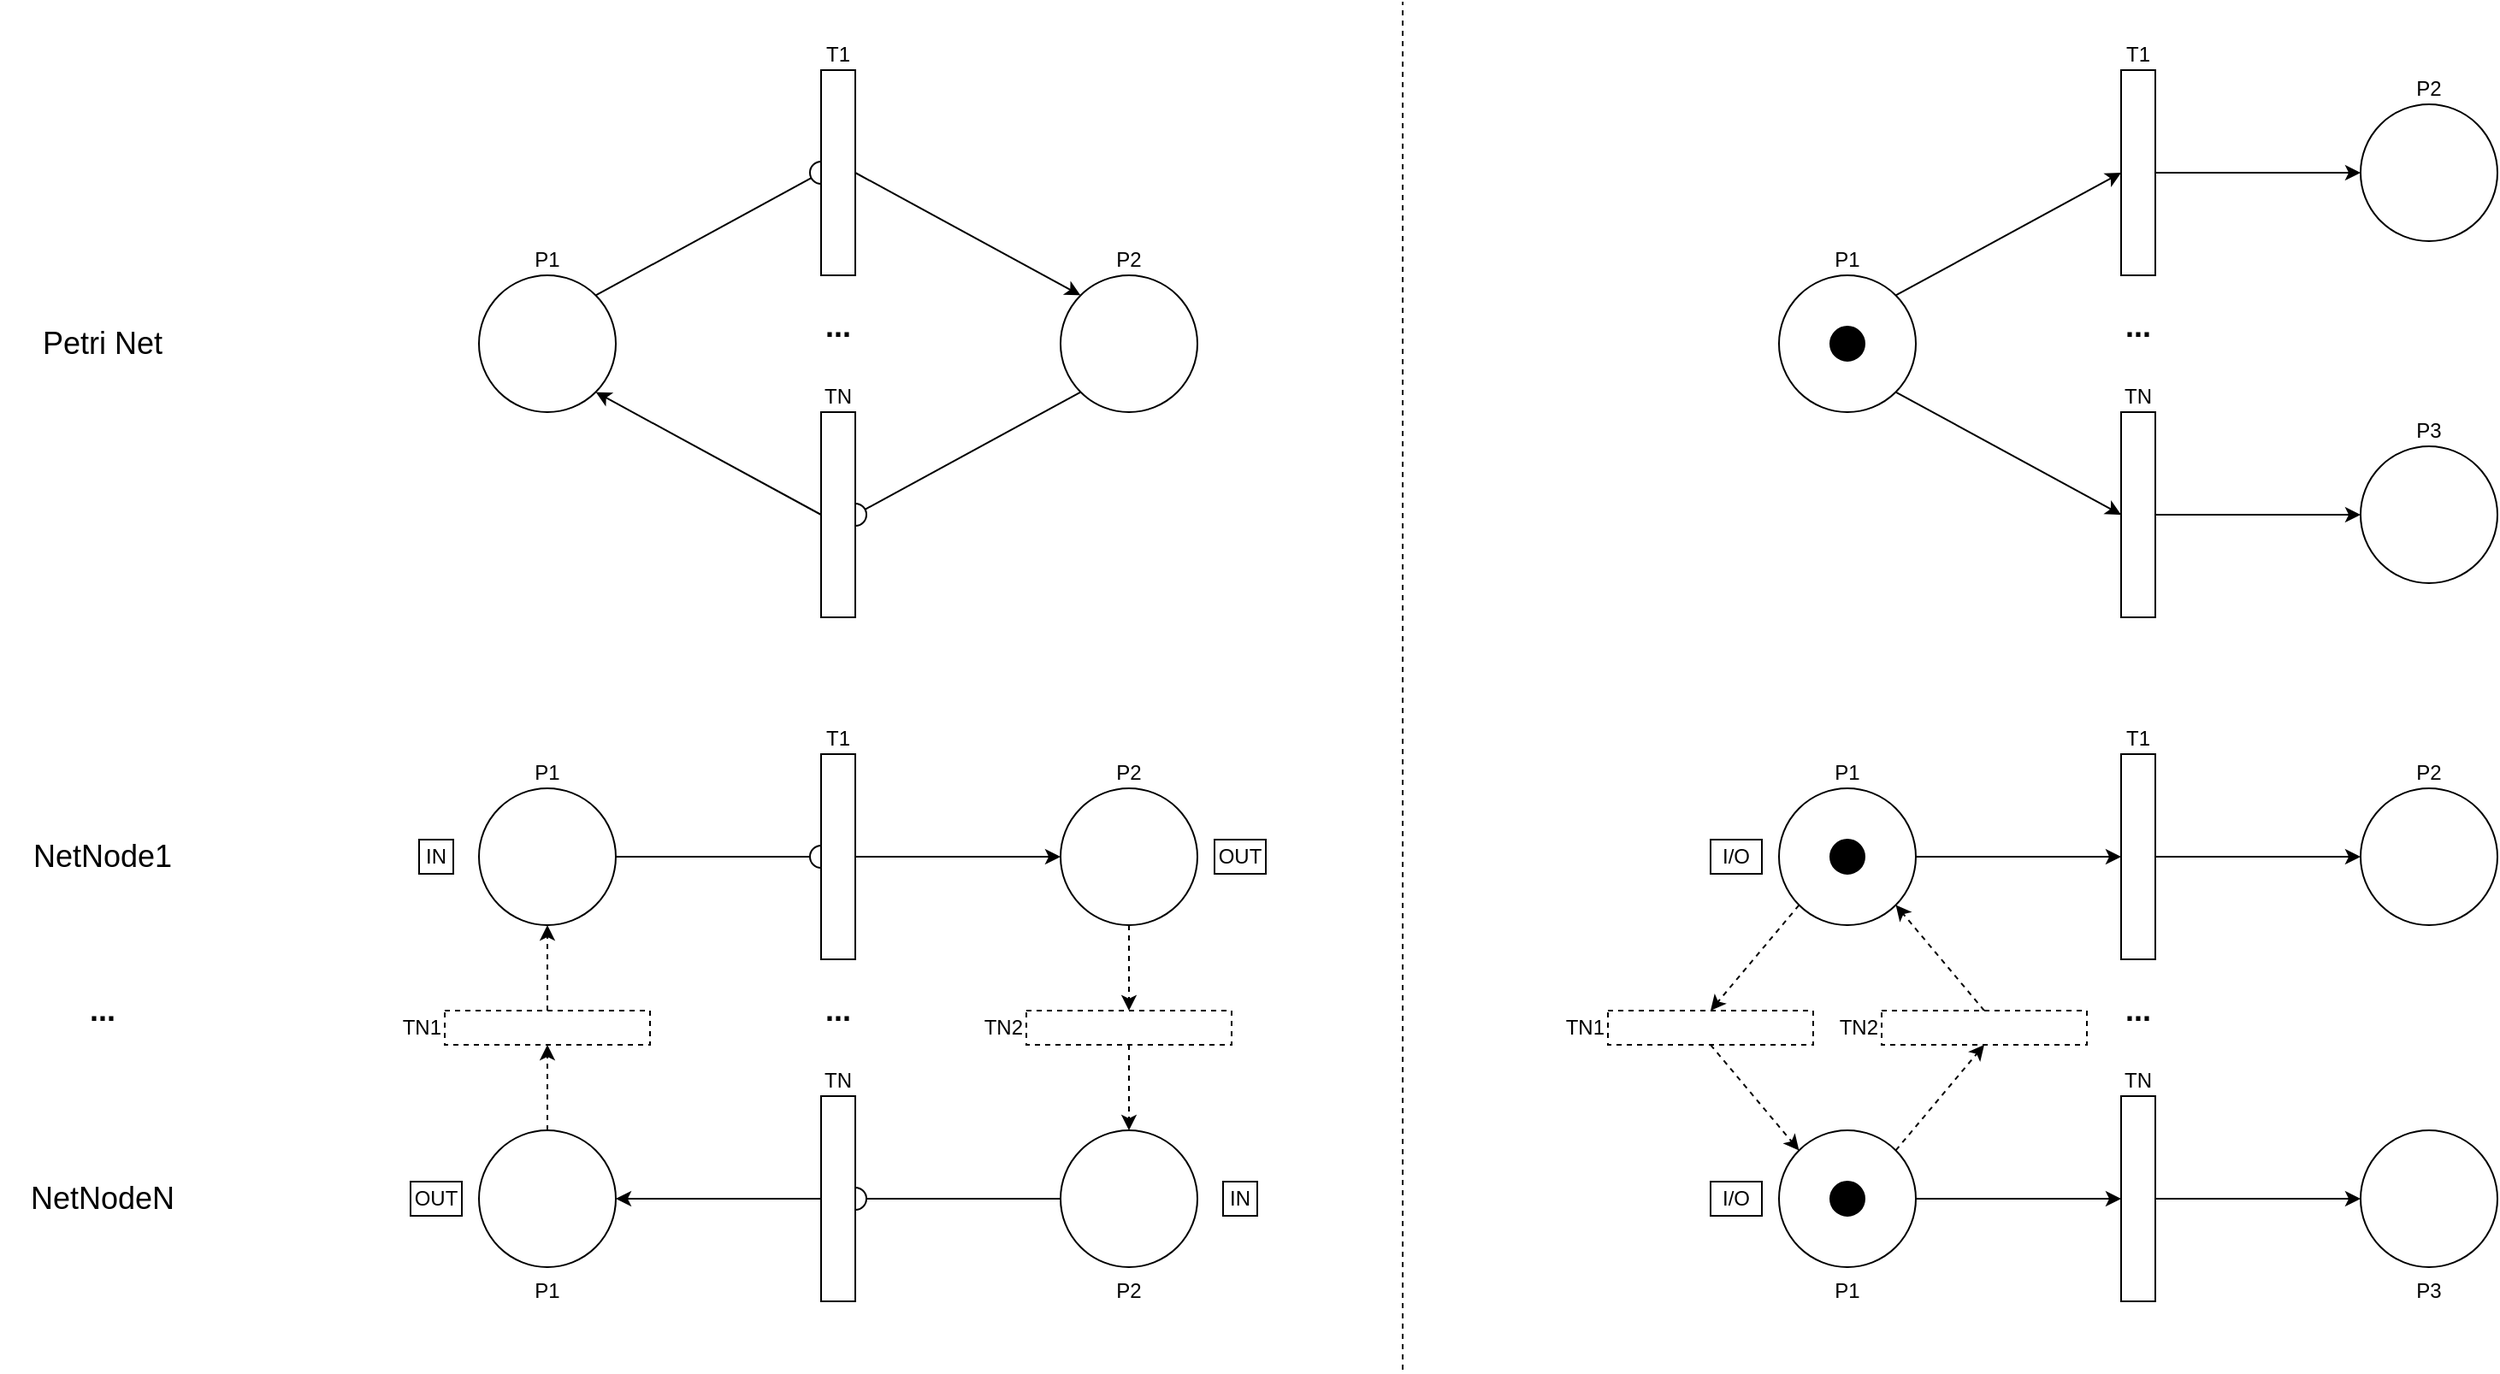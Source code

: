 <mxfile version="13.9.9" type="device" pages="4"><diagram id="Kate1WtLc4WEP4OBJghe" name="Indeterminacy"><mxGraphModel dx="2073" dy="967" grid="1" gridSize="10" guides="1" tooltips="1" connect="1" arrows="1" fold="1" page="0" pageScale="1" pageWidth="850" pageHeight="1100" math="0" shadow="0"><root><mxCell id="0"/><mxCell id="1" parent="0"/><mxCell id="ZV-ymi3fKHC0u-QPwPyO-5" style="rounded=0;orthogonalLoop=1;jettySize=auto;html=1;exitX=1;exitY=0;exitDx=0;exitDy=0;entryX=0;entryY=0.5;entryDx=0;entryDy=0;endArrow=oval;endFill=0;strokeWidth=1;endSize=13;targetPerimeterSpacing=0;sketch=0;jumpStyle=none;shadow=0;" parent="1" source="ZV-ymi3fKHC0u-QPwPyO-1" target="ZV-ymi3fKHC0u-QPwPyO-2" edge="1"><mxGeometry relative="1" as="geometry"/></mxCell><mxCell id="ZV-ymi3fKHC0u-QPwPyO-7" style="edgeStyle=none;rounded=0;sketch=0;jumpStyle=none;orthogonalLoop=1;jettySize=auto;html=1;exitX=1;exitY=0.5;exitDx=0;exitDy=0;entryX=0;entryY=0;entryDx=0;entryDy=0;shadow=0;endArrow=classic;endFill=1;endSize=6;targetPerimeterSpacing=0;strokeWidth=1;" parent="1" source="ZV-ymi3fKHC0u-QPwPyO-2" target="ZV-ymi3fKHC0u-QPwPyO-3" edge="1"><mxGeometry relative="1" as="geometry"/></mxCell><mxCell id="ZV-ymi3fKHC0u-QPwPyO-2" value="T1" style="rounded=0;whiteSpace=wrap;html=1;labelPosition=center;verticalLabelPosition=top;align=center;verticalAlign=bottom;" parent="1" vertex="1"><mxGeometry x="400" y="160" width="20" height="120" as="geometry"/></mxCell><mxCell id="ZV-ymi3fKHC0u-QPwPyO-1" value="P1" style="ellipse;whiteSpace=wrap;html=1;aspect=fixed;labelPosition=center;verticalLabelPosition=top;align=center;verticalAlign=bottom;" parent="1" vertex="1"><mxGeometry x="200" y="280" width="80" height="80" as="geometry"/></mxCell><mxCell id="ZV-ymi3fKHC0u-QPwPyO-6" style="edgeStyle=none;rounded=0;sketch=0;jumpStyle=none;orthogonalLoop=1;jettySize=auto;html=1;exitX=0;exitY=1;exitDx=0;exitDy=0;entryX=1;entryY=0.5;entryDx=0;entryDy=0;shadow=0;endArrow=oval;endFill=0;endSize=13;targetPerimeterSpacing=0;strokeWidth=1;" parent="1" source="ZV-ymi3fKHC0u-QPwPyO-3" target="ZV-ymi3fKHC0u-QPwPyO-4" edge="1"><mxGeometry relative="1" as="geometry"/></mxCell><mxCell id="ZV-ymi3fKHC0u-QPwPyO-3" value="P2" style="ellipse;whiteSpace=wrap;html=1;aspect=fixed;labelPosition=center;verticalLabelPosition=top;align=center;verticalAlign=bottom;" parent="1" vertex="1"><mxGeometry x="540" y="280" width="80" height="80" as="geometry"/></mxCell><mxCell id="ZV-ymi3fKHC0u-QPwPyO-8" style="edgeStyle=none;rounded=0;sketch=0;jumpStyle=none;orthogonalLoop=1;jettySize=auto;html=1;exitX=0;exitY=0.5;exitDx=0;exitDy=0;entryX=1;entryY=1;entryDx=0;entryDy=0;shadow=0;endArrow=classic;endFill=1;endSize=6;targetPerimeterSpacing=0;strokeWidth=1;" parent="1" source="ZV-ymi3fKHC0u-QPwPyO-4" target="ZV-ymi3fKHC0u-QPwPyO-1" edge="1"><mxGeometry relative="1" as="geometry"/></mxCell><mxCell id="ZV-ymi3fKHC0u-QPwPyO-4" value="TN" style="rounded=0;whiteSpace=wrap;html=1;labelPosition=center;verticalLabelPosition=top;align=center;verticalAlign=bottom;" parent="1" vertex="1"><mxGeometry x="400" y="360" width="20" height="120" as="geometry"/></mxCell><mxCell id="ZV-ymi3fKHC0u-QPwPyO-18" style="edgeStyle=none;rounded=0;sketch=0;jumpStyle=none;orthogonalLoop=1;jettySize=auto;html=1;exitX=1;exitY=0.5;exitDx=0;exitDy=0;entryX=0;entryY=0.5;entryDx=0;entryDy=0;shadow=0;endArrow=oval;endFill=0;endSize=13;targetPerimeterSpacing=0;strokeWidth=1;" parent="1" source="ZV-ymi3fKHC0u-QPwPyO-10" target="ZV-ymi3fKHC0u-QPwPyO-12" edge="1"><mxGeometry relative="1" as="geometry"/></mxCell><mxCell id="ZV-ymi3fKHC0u-QPwPyO-10" value="P1" style="ellipse;whiteSpace=wrap;html=1;aspect=fixed;labelPosition=center;verticalLabelPosition=top;align=center;verticalAlign=bottom;" parent="1" vertex="1"><mxGeometry x="200" y="580" width="80" height="80" as="geometry"/></mxCell><mxCell id="WGvNHk81MmuAFzMekbAB-7" style="edgeStyle=orthogonalEdgeStyle;rounded=0;sketch=0;jumpStyle=none;jumpSize=6;orthogonalLoop=1;jettySize=auto;html=1;exitX=0.5;exitY=1;exitDx=0;exitDy=0;entryX=0.5;entryY=0;entryDx=0;entryDy=0;shadow=0;dashed=1;endArrow=classic;endFill=1;endSize=6;targetPerimeterSpacing=0;strokeWidth=1;fontSize=12;" parent="1" source="ZV-ymi3fKHC0u-QPwPyO-11" target="WGvNHk81MmuAFzMekbAB-2" edge="1"><mxGeometry relative="1" as="geometry"/></mxCell><mxCell id="ZV-ymi3fKHC0u-QPwPyO-11" value="P2" style="ellipse;whiteSpace=wrap;html=1;aspect=fixed;labelPosition=center;verticalLabelPosition=top;align=center;verticalAlign=bottom;" parent="1" vertex="1"><mxGeometry x="540" y="580" width="80" height="80" as="geometry"/></mxCell><mxCell id="ZV-ymi3fKHC0u-QPwPyO-16" style="edgeStyle=none;rounded=0;sketch=0;jumpStyle=none;orthogonalLoop=1;jettySize=auto;html=1;exitX=1;exitY=0.5;exitDx=0;exitDy=0;entryX=0;entryY=0.5;entryDx=0;entryDy=0;shadow=0;endArrow=classic;endFill=1;endSize=6;targetPerimeterSpacing=0;strokeWidth=1;" parent="1" source="ZV-ymi3fKHC0u-QPwPyO-12" target="ZV-ymi3fKHC0u-QPwPyO-11" edge="1"><mxGeometry relative="1" as="geometry"/></mxCell><mxCell id="ZV-ymi3fKHC0u-QPwPyO-12" value="T1" style="rounded=0;whiteSpace=wrap;html=1;labelPosition=center;verticalLabelPosition=top;align=center;verticalAlign=bottom;" parent="1" vertex="1"><mxGeometry x="400" y="560" width="20" height="120" as="geometry"/></mxCell><mxCell id="WGvNHk81MmuAFzMekbAB-3" style="edgeStyle=orthogonalEdgeStyle;rounded=0;sketch=0;jumpStyle=none;jumpSize=6;orthogonalLoop=1;jettySize=auto;html=1;exitX=0.5;exitY=0;exitDx=0;exitDy=0;entryX=0.5;entryY=1;entryDx=0;entryDy=0;shadow=0;endArrow=classic;endFill=1;endSize=6;targetPerimeterSpacing=0;strokeWidth=1;fontSize=12;dashed=1;" parent="1" source="ZV-ymi3fKHC0u-QPwPyO-13" target="WGvNHk81MmuAFzMekbAB-1" edge="1"><mxGeometry relative="1" as="geometry"/></mxCell><mxCell id="ZV-ymi3fKHC0u-QPwPyO-13" value="P1" style="ellipse;whiteSpace=wrap;html=1;aspect=fixed;labelPosition=center;verticalLabelPosition=bottom;align=center;verticalAlign=top;" parent="1" vertex="1"><mxGeometry x="200" y="780" width="80" height="80" as="geometry"/></mxCell><mxCell id="ZV-ymi3fKHC0u-QPwPyO-19" style="edgeStyle=none;rounded=0;sketch=0;jumpStyle=none;orthogonalLoop=1;jettySize=auto;html=1;exitX=0;exitY=0.5;exitDx=0;exitDy=0;entryX=1;entryY=0.5;entryDx=0;entryDy=0;shadow=0;endArrow=oval;endFill=0;endSize=13;targetPerimeterSpacing=0;strokeWidth=1;" parent="1" source="ZV-ymi3fKHC0u-QPwPyO-14" target="ZV-ymi3fKHC0u-QPwPyO-15" edge="1"><mxGeometry relative="1" as="geometry"/></mxCell><mxCell id="ZV-ymi3fKHC0u-QPwPyO-14" value="P2" style="ellipse;whiteSpace=wrap;html=1;aspect=fixed;labelPosition=center;verticalLabelPosition=bottom;align=center;verticalAlign=top;" parent="1" vertex="1"><mxGeometry x="540" y="780" width="80" height="80" as="geometry"/></mxCell><mxCell id="ZV-ymi3fKHC0u-QPwPyO-17" style="edgeStyle=none;rounded=0;sketch=0;jumpStyle=none;orthogonalLoop=1;jettySize=auto;html=1;exitX=0;exitY=0.5;exitDx=0;exitDy=0;entryX=1;entryY=0.5;entryDx=0;entryDy=0;shadow=0;endArrow=classic;endFill=1;endSize=6;targetPerimeterSpacing=0;strokeWidth=1;" parent="1" source="ZV-ymi3fKHC0u-QPwPyO-15" target="ZV-ymi3fKHC0u-QPwPyO-13" edge="1"><mxGeometry relative="1" as="geometry"/></mxCell><mxCell id="ZV-ymi3fKHC0u-QPwPyO-15" value="TN" style="rounded=0;whiteSpace=wrap;html=1;labelPosition=center;verticalLabelPosition=top;align=center;verticalAlign=bottom;" parent="1" vertex="1"><mxGeometry x="400" y="760" width="20" height="120" as="geometry"/></mxCell><mxCell id="ZV-ymi3fKHC0u-QPwPyO-20" value="IN" style="rounded=0;whiteSpace=wrap;html=1;" parent="1" vertex="1"><mxGeometry x="165" y="610" width="20" height="20" as="geometry"/></mxCell><mxCell id="ZV-ymi3fKHC0u-QPwPyO-21" value="IN" style="rounded=0;whiteSpace=wrap;html=1;" parent="1" vertex="1"><mxGeometry x="635" y="810" width="20" height="20" as="geometry"/></mxCell><mxCell id="ZV-ymi3fKHC0u-QPwPyO-22" value="OUT" style="rounded=0;whiteSpace=wrap;html=1;" parent="1" vertex="1"><mxGeometry x="630" y="610" width="30" height="20" as="geometry"/></mxCell><mxCell id="ZV-ymi3fKHC0u-QPwPyO-23" value="OUT" style="rounded=0;whiteSpace=wrap;html=1;" parent="1" vertex="1"><mxGeometry x="160" y="810" width="30" height="20" as="geometry"/></mxCell><mxCell id="ZV-ymi3fKHC0u-QPwPyO-24" value="NetNode1" style="text;html=1;align=center;verticalAlign=middle;whiteSpace=wrap;rounded=0;fontSize=18;" parent="1" vertex="1"><mxGeometry x="-80" y="610" width="120" height="20" as="geometry"/></mxCell><mxCell id="ZV-ymi3fKHC0u-QPwPyO-25" value="NetNodeN" style="text;html=1;align=center;verticalAlign=middle;whiteSpace=wrap;rounded=0;fontSize=18;" parent="1" vertex="1"><mxGeometry x="-80" y="810" width="120" height="20" as="geometry"/></mxCell><mxCell id="ZV-ymi3fKHC0u-QPwPyO-31" style="edgeStyle=none;rounded=0;sketch=0;jumpStyle=none;orthogonalLoop=1;jettySize=auto;html=1;exitX=1;exitY=0;exitDx=0;exitDy=0;entryX=0;entryY=0.5;entryDx=0;entryDy=0;shadow=0;endArrow=classic;endFill=1;endSize=6;targetPerimeterSpacing=0;strokeWidth=1;fontSize=18;" parent="1" source="ZV-ymi3fKHC0u-QPwPyO-26" target="ZV-ymi3fKHC0u-QPwPyO-28" edge="1"><mxGeometry relative="1" as="geometry"/></mxCell><mxCell id="ZV-ymi3fKHC0u-QPwPyO-33" style="edgeStyle=none;rounded=0;sketch=0;jumpStyle=none;orthogonalLoop=1;jettySize=auto;html=1;exitX=1;exitY=1;exitDx=0;exitDy=0;entryX=0;entryY=0.5;entryDx=0;entryDy=0;shadow=0;endArrow=classic;endFill=1;endSize=6;targetPerimeterSpacing=0;strokeWidth=1;fontSize=18;" parent="1" source="ZV-ymi3fKHC0u-QPwPyO-26" target="ZV-ymi3fKHC0u-QPwPyO-29" edge="1"><mxGeometry relative="1" as="geometry"/></mxCell><mxCell id="ZV-ymi3fKHC0u-QPwPyO-26" value="P1" style="ellipse;whiteSpace=wrap;html=1;aspect=fixed;labelPosition=center;verticalLabelPosition=top;align=center;verticalAlign=bottom;" parent="1" vertex="1"><mxGeometry x="960" y="280" width="80" height="80" as="geometry"/></mxCell><mxCell id="ZV-ymi3fKHC0u-QPwPyO-27" value="P2" style="ellipse;whiteSpace=wrap;html=1;aspect=fixed;labelPosition=center;verticalLabelPosition=top;align=center;verticalAlign=bottom;" parent="1" vertex="1"><mxGeometry x="1300" y="180" width="80" height="80" as="geometry"/></mxCell><mxCell id="ZV-ymi3fKHC0u-QPwPyO-32" style="edgeStyle=none;rounded=0;sketch=0;jumpStyle=none;orthogonalLoop=1;jettySize=auto;html=1;exitX=1;exitY=0.5;exitDx=0;exitDy=0;entryX=0;entryY=0.5;entryDx=0;entryDy=0;shadow=0;endArrow=classic;endFill=1;endSize=6;targetPerimeterSpacing=0;strokeWidth=1;fontSize=18;" parent="1" source="ZV-ymi3fKHC0u-QPwPyO-28" target="ZV-ymi3fKHC0u-QPwPyO-27" edge="1"><mxGeometry relative="1" as="geometry"/></mxCell><mxCell id="ZV-ymi3fKHC0u-QPwPyO-28" value="T1" style="rounded=0;whiteSpace=wrap;html=1;labelPosition=center;verticalLabelPosition=top;align=center;verticalAlign=bottom;" parent="1" vertex="1"><mxGeometry x="1160" y="160" width="20" height="120" as="geometry"/></mxCell><mxCell id="ZV-ymi3fKHC0u-QPwPyO-34" style="edgeStyle=none;rounded=0;sketch=0;jumpStyle=none;orthogonalLoop=1;jettySize=auto;html=1;exitX=1;exitY=0.5;exitDx=0;exitDy=0;entryX=0;entryY=0.5;entryDx=0;entryDy=0;shadow=0;endArrow=classic;endFill=1;endSize=6;targetPerimeterSpacing=0;strokeWidth=1;fontSize=18;" parent="1" source="ZV-ymi3fKHC0u-QPwPyO-29" target="ZV-ymi3fKHC0u-QPwPyO-30" edge="1"><mxGeometry relative="1" as="geometry"/></mxCell><mxCell id="ZV-ymi3fKHC0u-QPwPyO-29" value="TN" style="rounded=0;whiteSpace=wrap;html=1;labelPosition=center;verticalLabelPosition=top;align=center;verticalAlign=bottom;" parent="1" vertex="1"><mxGeometry x="1160" y="360" width="20" height="120" as="geometry"/></mxCell><mxCell id="ZV-ymi3fKHC0u-QPwPyO-30" value="P3" style="ellipse;whiteSpace=wrap;html=1;aspect=fixed;labelPosition=center;verticalLabelPosition=top;align=center;verticalAlign=bottom;" parent="1" vertex="1"><mxGeometry x="1300" y="380" width="80" height="80" as="geometry"/></mxCell><mxCell id="ZV-ymi3fKHC0u-QPwPyO-50" style="edgeStyle=none;rounded=0;sketch=0;jumpStyle=none;orthogonalLoop=1;jettySize=auto;html=1;exitX=1;exitY=0.5;exitDx=0;exitDy=0;entryX=0;entryY=0.5;entryDx=0;entryDy=0;shadow=0;endArrow=classic;endFill=1;endSize=6;targetPerimeterSpacing=0;strokeWidth=1;fontSize=18;" parent="1" source="ZV-ymi3fKHC0u-QPwPyO-36" target="ZV-ymi3fKHC0u-QPwPyO-39" edge="1"><mxGeometry relative="1" as="geometry"/></mxCell><mxCell id="WGvNHk81MmuAFzMekbAB-11" style="rounded=0;sketch=0;jumpStyle=none;jumpSize=6;orthogonalLoop=1;jettySize=auto;html=1;exitX=0;exitY=1;exitDx=0;exitDy=0;entryX=0.5;entryY=0;entryDx=0;entryDy=0;shadow=0;dashed=1;endArrow=classic;endFill=1;endSize=6;targetPerimeterSpacing=0;strokeWidth=1;fontSize=12;" parent="1" source="ZV-ymi3fKHC0u-QPwPyO-36" target="WGvNHk81MmuAFzMekbAB-10" edge="1"><mxGeometry relative="1" as="geometry"/></mxCell><mxCell id="ZV-ymi3fKHC0u-QPwPyO-36" value="P1" style="ellipse;whiteSpace=wrap;html=1;aspect=fixed;labelPosition=center;verticalLabelPosition=top;align=center;verticalAlign=bottom;" parent="1" vertex="1"><mxGeometry x="960" y="580" width="80" height="80" as="geometry"/></mxCell><mxCell id="ZV-ymi3fKHC0u-QPwPyO-37" value="P2" style="ellipse;whiteSpace=wrap;html=1;aspect=fixed;labelPosition=center;verticalLabelPosition=top;align=center;verticalAlign=bottom;" parent="1" vertex="1"><mxGeometry x="1300" y="580" width="80" height="80" as="geometry"/></mxCell><mxCell id="ZV-ymi3fKHC0u-QPwPyO-38" style="edgeStyle=none;rounded=0;sketch=0;jumpStyle=none;orthogonalLoop=1;jettySize=auto;html=1;exitX=1;exitY=0.5;exitDx=0;exitDy=0;entryX=0;entryY=0.5;entryDx=0;entryDy=0;shadow=0;endArrow=classic;endFill=1;endSize=6;targetPerimeterSpacing=0;strokeWidth=1;" parent="1" source="ZV-ymi3fKHC0u-QPwPyO-39" target="ZV-ymi3fKHC0u-QPwPyO-37" edge="1"><mxGeometry relative="1" as="geometry"/></mxCell><mxCell id="ZV-ymi3fKHC0u-QPwPyO-39" value="T1" style="rounded=0;whiteSpace=wrap;html=1;labelPosition=center;verticalLabelPosition=top;align=center;verticalAlign=bottom;" parent="1" vertex="1"><mxGeometry x="1160" y="560" width="20" height="120" as="geometry"/></mxCell><mxCell id="ZV-ymi3fKHC0u-QPwPyO-51" style="edgeStyle=none;rounded=0;sketch=0;jumpStyle=none;orthogonalLoop=1;jettySize=auto;html=1;exitX=1;exitY=0.5;exitDx=0;exitDy=0;entryX=0;entryY=0.5;entryDx=0;entryDy=0;shadow=0;endArrow=classic;endFill=1;endSize=6;targetPerimeterSpacing=0;strokeWidth=1;fontSize=18;" parent="1" source="ZV-ymi3fKHC0u-QPwPyO-40" target="ZV-ymi3fKHC0u-QPwPyO-44" edge="1"><mxGeometry relative="1" as="geometry"/></mxCell><mxCell id="WGvNHk81MmuAFzMekbAB-16" style="edgeStyle=none;rounded=0;sketch=0;jumpStyle=none;jumpSize=6;orthogonalLoop=1;jettySize=auto;html=1;exitX=1;exitY=0;exitDx=0;exitDy=0;entryX=0.5;entryY=1;entryDx=0;entryDy=0;shadow=0;dashed=1;endArrow=classic;endFill=1;endSize=6;targetPerimeterSpacing=0;strokeWidth=1;fontSize=12;" parent="1" source="ZV-ymi3fKHC0u-QPwPyO-40" target="WGvNHk81MmuAFzMekbAB-15" edge="1"><mxGeometry relative="1" as="geometry"/></mxCell><mxCell id="ZV-ymi3fKHC0u-QPwPyO-40" value="P1" style="ellipse;whiteSpace=wrap;html=1;aspect=fixed;labelPosition=center;verticalLabelPosition=bottom;align=center;verticalAlign=top;" parent="1" vertex="1"><mxGeometry x="960" y="780" width="80" height="80" as="geometry"/></mxCell><mxCell id="ZV-ymi3fKHC0u-QPwPyO-42" value="P3" style="ellipse;whiteSpace=wrap;html=1;aspect=fixed;labelPosition=center;verticalLabelPosition=bottom;align=center;verticalAlign=top;" parent="1" vertex="1"><mxGeometry x="1300" y="780" width="80" height="80" as="geometry"/></mxCell><mxCell id="ZV-ymi3fKHC0u-QPwPyO-49" style="edgeStyle=none;rounded=0;sketch=0;jumpStyle=none;orthogonalLoop=1;jettySize=auto;html=1;exitX=1;exitY=0.5;exitDx=0;exitDy=0;entryX=0;entryY=0.5;entryDx=0;entryDy=0;shadow=0;endArrow=classic;endFill=1;endSize=6;targetPerimeterSpacing=0;strokeWidth=1;fontSize=18;" parent="1" source="ZV-ymi3fKHC0u-QPwPyO-44" target="ZV-ymi3fKHC0u-QPwPyO-42" edge="1"><mxGeometry relative="1" as="geometry"/></mxCell><mxCell id="ZV-ymi3fKHC0u-QPwPyO-44" value="TN" style="rounded=0;whiteSpace=wrap;html=1;labelPosition=center;verticalLabelPosition=top;align=center;verticalAlign=bottom;" parent="1" vertex="1"><mxGeometry x="1160" y="760" width="20" height="120" as="geometry"/></mxCell><mxCell id="ZV-ymi3fKHC0u-QPwPyO-53" value="" style="endArrow=none;dashed=1;html=1;shadow=0;strokeWidth=1;fontSize=18;jumpSize=6;" parent="1" edge="1"><mxGeometry width="50" height="50" relative="1" as="geometry"><mxPoint x="740" y="920" as="sourcePoint"/><mxPoint x="740" y="120" as="targetPoint"/></mxGeometry></mxCell><mxCell id="ZV-ymi3fKHC0u-QPwPyO-54" value="" style="ellipse;whiteSpace=wrap;html=1;aspect=fixed;fontSize=18;fillColor=#000000;" parent="1" vertex="1"><mxGeometry x="990" y="310" width="20" height="20" as="geometry"/></mxCell><mxCell id="ZV-ymi3fKHC0u-QPwPyO-55" value="" style="ellipse;whiteSpace=wrap;html=1;aspect=fixed;fontSize=18;fillColor=#000000;" parent="1" vertex="1"><mxGeometry x="990" y="610" width="20" height="20" as="geometry"/></mxCell><mxCell id="ZV-ymi3fKHC0u-QPwPyO-56" value="" style="ellipse;whiteSpace=wrap;html=1;aspect=fixed;fontSize=18;fillColor=#000000;" parent="1" vertex="1"><mxGeometry x="990" y="810" width="20" height="20" as="geometry"/></mxCell><mxCell id="ZV-ymi3fKHC0u-QPwPyO-57" value="Petri Net" style="text;html=1;strokeColor=none;fillColor=none;align=center;verticalAlign=middle;whiteSpace=wrap;rounded=0;fontSize=18;" parent="1" vertex="1"><mxGeometry x="-80" y="310" width="120" height="20" as="geometry"/></mxCell><mxCell id="WGvNHk81MmuAFzMekbAB-4" style="edgeStyle=orthogonalEdgeStyle;rounded=0;sketch=0;jumpStyle=none;jumpSize=6;orthogonalLoop=1;jettySize=auto;html=1;exitX=0.5;exitY=0;exitDx=0;exitDy=0;entryX=0.5;entryY=1;entryDx=0;entryDy=0;shadow=0;endArrow=classic;endFill=1;endSize=6;targetPerimeterSpacing=0;strokeWidth=1;fontSize=12;dashed=1;" parent="1" source="WGvNHk81MmuAFzMekbAB-1" target="ZV-ymi3fKHC0u-QPwPyO-10" edge="1"><mxGeometry relative="1" as="geometry"/></mxCell><mxCell id="WGvNHk81MmuAFzMekbAB-1" value="TN1" style="rounded=0;whiteSpace=wrap;html=1;labelPosition=left;verticalLabelPosition=middle;align=right;verticalAlign=middle;dashed=1;" parent="1" vertex="1"><mxGeometry x="180" y="710" width="120" height="20" as="geometry"/></mxCell><mxCell id="WGvNHk81MmuAFzMekbAB-8" style="edgeStyle=orthogonalEdgeStyle;rounded=0;sketch=0;jumpStyle=none;jumpSize=6;orthogonalLoop=1;jettySize=auto;html=1;exitX=0.5;exitY=1;exitDx=0;exitDy=0;entryX=0.5;entryY=0;entryDx=0;entryDy=0;shadow=0;dashed=1;endArrow=classic;endFill=1;endSize=6;targetPerimeterSpacing=0;strokeWidth=1;fontSize=12;" parent="1" source="WGvNHk81MmuAFzMekbAB-2" target="ZV-ymi3fKHC0u-QPwPyO-14" edge="1"><mxGeometry relative="1" as="geometry"/></mxCell><mxCell id="WGvNHk81MmuAFzMekbAB-2" value="TN2" style="rounded=0;whiteSpace=wrap;html=1;labelPosition=left;verticalLabelPosition=middle;align=right;verticalAlign=middle;dashed=1;" parent="1" vertex="1"><mxGeometry x="520" y="710" width="120" height="20" as="geometry"/></mxCell><mxCell id="WGvNHk81MmuAFzMekbAB-9" value="I/O" style="rounded=0;whiteSpace=wrap;html=1;" parent="1" vertex="1"><mxGeometry x="920" y="610" width="30" height="20" as="geometry"/></mxCell><mxCell id="WGvNHk81MmuAFzMekbAB-12" style="rounded=0;sketch=0;jumpStyle=none;jumpSize=6;orthogonalLoop=1;jettySize=auto;html=1;exitX=0.5;exitY=1;exitDx=0;exitDy=0;entryX=0;entryY=0;entryDx=0;entryDy=0;shadow=0;dashed=1;endArrow=classic;endFill=1;endSize=6;targetPerimeterSpacing=0;strokeWidth=1;fontSize=12;" parent="1" source="WGvNHk81MmuAFzMekbAB-10" target="ZV-ymi3fKHC0u-QPwPyO-40" edge="1"><mxGeometry relative="1" as="geometry"/></mxCell><mxCell id="WGvNHk81MmuAFzMekbAB-10" value="TN1" style="rounded=0;whiteSpace=wrap;html=1;labelPosition=left;verticalLabelPosition=middle;align=right;verticalAlign=middle;dashed=1;" parent="1" vertex="1"><mxGeometry x="860" y="710" width="120" height="20" as="geometry"/></mxCell><mxCell id="WGvNHk81MmuAFzMekbAB-13" value="I/O" style="rounded=0;whiteSpace=wrap;html=1;" parent="1" vertex="1"><mxGeometry x="920" y="810" width="30" height="20" as="geometry"/></mxCell><mxCell id="WGvNHk81MmuAFzMekbAB-17" style="edgeStyle=none;rounded=0;sketch=0;jumpStyle=none;jumpSize=6;orthogonalLoop=1;jettySize=auto;html=1;exitX=0.5;exitY=0;exitDx=0;exitDy=0;entryX=1;entryY=1;entryDx=0;entryDy=0;shadow=0;dashed=1;endArrow=classic;endFill=1;endSize=6;targetPerimeterSpacing=0;strokeWidth=1;fontSize=12;" parent="1" source="WGvNHk81MmuAFzMekbAB-15" target="ZV-ymi3fKHC0u-QPwPyO-36" edge="1"><mxGeometry relative="1" as="geometry"/></mxCell><mxCell id="WGvNHk81MmuAFzMekbAB-15" value="TN2" style="rounded=0;whiteSpace=wrap;html=1;labelPosition=left;verticalLabelPosition=middle;align=right;verticalAlign=middle;dashed=1;" parent="1" vertex="1"><mxGeometry x="1020" y="710" width="120" height="20" as="geometry"/></mxCell><mxCell id="4H7tzqr_mJaL2lRuvA9d-1" value="..." style="text;html=1;align=center;verticalAlign=middle;whiteSpace=wrap;rounded=0;fontSize=18;fontStyle=1" vertex="1" parent="1"><mxGeometry x="400" y="300" width="20" height="20" as="geometry"/></mxCell><mxCell id="4H7tzqr_mJaL2lRuvA9d-2" value="..." style="text;html=1;align=center;verticalAlign=middle;whiteSpace=wrap;rounded=0;fontSize=18;fontStyle=1" vertex="1" parent="1"><mxGeometry x="400" y="700" width="20" height="20" as="geometry"/></mxCell><mxCell id="4H7tzqr_mJaL2lRuvA9d-3" value="..." style="text;html=1;align=center;verticalAlign=middle;whiteSpace=wrap;rounded=0;fontSize=18;fontStyle=1" vertex="1" parent="1"><mxGeometry x="1160" y="300" width="20" height="20" as="geometry"/></mxCell><mxCell id="4H7tzqr_mJaL2lRuvA9d-4" value="..." style="text;html=1;align=center;verticalAlign=middle;whiteSpace=wrap;rounded=0;fontSize=18;fontStyle=1" vertex="1" parent="1"><mxGeometry x="1160" y="700" width="20" height="20" as="geometry"/></mxCell><mxCell id="4H7tzqr_mJaL2lRuvA9d-5" value="&lt;b&gt;...&lt;/b&gt;" style="text;html=1;align=center;verticalAlign=middle;whiteSpace=wrap;rounded=0;fontSize=18;" vertex="1" parent="1"><mxGeometry x="-80" y="700" width="120" height="20" as="geometry"/></mxCell></root></mxGraphModel></diagram><diagram name="Reservation Alg." id="QxVB9hHaRnZJ8w1VIkLp"><mxGraphModel dx="1422" dy="822" grid="1" gridSize="10" guides="1" tooltips="1" connect="1" arrows="1" fold="1" page="1" pageScale="1" pageWidth="850" pageHeight="1100" math="0" shadow="0"><root><mxCell id="93sj8zaKqoQNiocLR9nI-0"/><mxCell id="93sj8zaKqoQNiocLR9nI-1" parent="93sj8zaKqoQNiocLR9nI-0"/><mxCell id="93sj8zaKqoQNiocLR9nI-2" style="edgeStyle=orthogonalEdgeStyle;rounded=0;sketch=0;jumpStyle=none;jumpSize=6;orthogonalLoop=1;jettySize=auto;html=1;exitX=0.5;exitY=1;exitDx=0;exitDy=0;entryX=0.5;entryY=0;entryDx=0;entryDy=0;shadow=0;endArrow=none;endFill=0;endSize=6;targetPerimeterSpacing=0;strokeWidth=1;fontSize=12;" edge="1" parent="93sj8zaKqoQNiocLR9nI-1" source="93sj8zaKqoQNiocLR9nI-3" target="93sj8zaKqoQNiocLR9nI-7"><mxGeometry relative="1" as="geometry"/></mxCell><mxCell id="93sj8zaKqoQNiocLR9nI-3" value="НАЧАЛО" style="rounded=1;whiteSpace=wrap;html=1;fontSize=12;fillColor=#f5f5f5;arcSize=50;strokeColor=#666666;fontColor=#333333;" vertex="1" parent="93sj8zaKqoQNiocLR9nI-1"><mxGeometry x="240" y="40" width="120" height="40" as="geometry"/></mxCell><mxCell id="93sj8zaKqoQNiocLR9nI-4" value="Id перехода&lt;br&gt;Id modes перехода&lt;br&gt;Id входных и выходных позиций перехода" style="text;html=1;strokeColor=#666666;fillColor=#f5f5f5;align=left;verticalAlign=top;whiteSpace=wrap;rounded=0;fontSize=12;labelPosition=center;verticalLabelPosition=middle;fontColor=#333333;" vertex="1" parent="93sj8zaKqoQNiocLR9nI-1"><mxGeometry x="40" y="40" width="160" height="80" as="geometry"/></mxCell><mxCell id="93sj8zaKqoQNiocLR9nI-5" value="нет" style="edgeStyle=orthogonalEdgeStyle;rounded=0;sketch=0;jumpStyle=none;jumpSize=6;orthogonalLoop=1;jettySize=auto;html=1;exitX=0;exitY=0.5;exitDx=0;exitDy=0;entryX=0.5;entryY=0;entryDx=0;entryDy=0;shadow=0;endArrow=none;endFill=0;endSize=6;targetPerimeterSpacing=0;strokeWidth=1;fontSize=12;" edge="1" parent="93sj8zaKqoQNiocLR9nI-1" source="93sj8zaKqoQNiocLR9nI-7" target="93sj8zaKqoQNiocLR9nI-9"><mxGeometry x="-0.833" y="-10" relative="1" as="geometry"><Array as="points"><mxPoint x="200" y="200"/><mxPoint x="200" y="270"/><mxPoint x="300" y="270"/></Array><mxPoint as="offset"/></mxGeometry></mxCell><mxCell id="93sj8zaKqoQNiocLR9nI-6" value="да" style="edgeStyle=orthogonalEdgeStyle;rounded=0;sketch=0;jumpStyle=none;jumpSize=6;orthogonalLoop=1;jettySize=auto;html=1;exitX=1;exitY=0.5;exitDx=0;exitDy=0;entryX=0.5;entryY=0;entryDx=0;entryDy=0;shadow=0;endArrow=none;endFill=0;endSize=6;targetPerimeterSpacing=0;strokeWidth=1;fontSize=12;" edge="1" parent="93sj8zaKqoQNiocLR9nI-1" source="93sj8zaKqoQNiocLR9nI-7" target="93sj8zaKqoQNiocLR9nI-33"><mxGeometry x="-0.375" y="10" relative="1" as="geometry"><mxPoint x="460" y="240" as="targetPoint"/><mxPoint as="offset"/></mxGeometry></mxCell><mxCell id="93sj8zaKqoQNiocLR9nI-7" value="Среди входных и выходных позиций есть порты?" style="rhombus;whiteSpace=wrap;html=1;fillColor=#dae8fc;fontSize=12;align=left;labelPosition=right;verticalLabelPosition=top;verticalAlign=bottom;strokeColor=#6c8ebf;spacingLeft=-32;spacingTop=0;spacingBottom=-20;" vertex="1" parent="93sj8zaKqoQNiocLR9nI-1"><mxGeometry x="240" y="160" width="120" height="80" as="geometry"/></mxCell><mxCell id="93sj8zaKqoQNiocLR9nI-8" style="edgeStyle=orthogonalEdgeStyle;rounded=0;sketch=0;jumpStyle=none;jumpSize=6;orthogonalLoop=1;jettySize=auto;html=1;exitX=0.5;exitY=1;exitDx=0;exitDy=0;entryX=0.5;entryY=0;entryDx=0;entryDy=0;shadow=0;endArrow=none;endFill=0;endSize=6;targetPerimeterSpacing=0;strokeWidth=1;fontSize=12;" edge="1" parent="93sj8zaKqoQNiocLR9nI-1" source="93sj8zaKqoQNiocLR9nI-9" target="93sj8zaKqoQNiocLR9nI-13"><mxGeometry relative="1" as="geometry"/></mxCell><mxCell id="93sj8zaKqoQNiocLR9nI-9" value="Выполнить переход" style="rounded=0;whiteSpace=wrap;html=1;fillColor=#fad9d5;fontSize=12;align=center;strokeColor=#ae4132;" vertex="1" parent="93sj8zaKqoQNiocLR9nI-1"><mxGeometry x="240" y="300" width="120" height="60" as="geometry"/></mxCell><mxCell id="93sj8zaKqoQNiocLR9nI-10" value="нет" style="edgeStyle=orthogonalEdgeStyle;rounded=0;sketch=0;jumpStyle=none;jumpSize=6;orthogonalLoop=1;jettySize=auto;html=1;exitX=0;exitY=0.5;exitDx=0;exitDy=0;shadow=0;endArrow=classic;endFill=1;endSize=6;targetPerimeterSpacing=0;strokeWidth=1;fontSize=12;" edge="1" parent="93sj8zaKqoQNiocLR9nI-1" source="93sj8zaKqoQNiocLR9nI-12"><mxGeometry x="-0.6" y="-10" relative="1" as="geometry"><mxPoint x="300" y="380" as="targetPoint"/><mxPoint as="offset"/></mxGeometry></mxCell><mxCell id="93sj8zaKqoQNiocLR9nI-11" value="да" style="edgeStyle=orthogonalEdgeStyle;rounded=0;sketch=0;jumpStyle=none;jumpSize=6;orthogonalLoop=1;jettySize=auto;html=1;exitX=1;exitY=0.5;exitDx=0;exitDy=0;entryX=0.5;entryY=0;entryDx=0;entryDy=0;shadow=0;endArrow=none;endFill=0;endSize=6;targetPerimeterSpacing=0;strokeWidth=1;fontSize=12;" edge="1" parent="93sj8zaKqoQNiocLR9nI-1" source="93sj8zaKqoQNiocLR9nI-12" target="93sj8zaKqoQNiocLR9nI-34"><mxGeometry x="-0.833" y="10" relative="1" as="geometry"><Array as="points"><mxPoint x="560" y="380"/><mxPoint x="560" y="450"/><mxPoint x="460" y="450"/></Array><mxPoint as="offset"/></mxGeometry></mxCell><mxCell id="ITc9vAUwU7d3V7-5Oojh-0" style="rounded=0;orthogonalLoop=1;jettySize=auto;html=1;exitX=0;exitY=1;exitDx=0;exitDy=0;endArrow=none;endFill=0;fontSize=12;align=center;dashed=1;" edge="1" parent="93sj8zaKqoQNiocLR9nI-1" source="93sj8zaKqoQNiocLR9nI-12"><mxGeometry relative="1" as="geometry"><mxPoint x="200" y="510" as="targetPoint"/></mxGeometry></mxCell><mxCell id="93sj8zaKqoQNiocLR9nI-12" value="Все порты свободны?" style="rhombus;whiteSpace=wrap;html=1;fillColor=#dae8fc;fontSize=12;align=left;labelPosition=right;verticalLabelPosition=top;verticalAlign=bottom;strokeColor=#6c8ebf;horizontal=1;spacingLeft=-32;spacingBottom=-20;" vertex="1" parent="93sj8zaKqoQNiocLR9nI-1"><mxGeometry x="400" y="340" width="120" height="80" as="geometry"/></mxCell><mxCell id="93sj8zaKqoQNiocLR9nI-13" value="КОНЕЦ" style="rounded=1;whiteSpace=wrap;html=1;fontSize=12;fillColor=#f5f5f5;arcSize=50;strokeColor=#666666;fontColor=#333333;" vertex="1" parent="93sj8zaKqoQNiocLR9nI-1"><mxGeometry x="240" y="840" width="120" height="40" as="geometry"/></mxCell><mxCell id="93sj8zaKqoQNiocLR9nI-15" style="edgeStyle=orthogonalEdgeStyle;rounded=0;sketch=0;jumpStyle=none;jumpSize=6;orthogonalLoop=1;jettySize=auto;html=1;exitX=0.5;exitY=1;exitDx=0;exitDy=0;entryX=0.5;entryY=0;entryDx=0;entryDy=0;shadow=0;endArrow=none;endFill=0;endSize=6;targetPerimeterSpacing=0;strokeWidth=1;fontSize=12;" edge="1" parent="93sj8zaKqoQNiocLR9nI-1" source="93sj8zaKqoQNiocLR9nI-17" target="93sj8zaKqoQNiocLR9nI-31"><mxGeometry relative="1" as="geometry"/></mxCell><mxCell id="93sj8zaKqoQNiocLR9nI-16" value="INSERT&amp;amp;DELETE" style="edgeStyle=orthogonalEdgeStyle;rounded=0;sketch=0;jumpStyle=none;jumpSize=6;orthogonalLoop=1;jettySize=auto;html=1;exitX=1;exitY=0.5;exitDx=0;exitDy=0;shadow=0;dashed=1;endArrow=none;endFill=0;endSize=6;targetPerimeterSpacing=0;strokeWidth=1;fontSize=12;align=left;" edge="1" parent="93sj8zaKqoQNiocLR9nI-1" source="93sj8zaKqoQNiocLR9nI-17"><mxGeometry x="1" y="10" relative="1" as="geometry"><mxPoint x="960" y="150" as="targetPoint"/><mxPoint x="10" y="10" as="offset"/></mxGeometry></mxCell><mxCell id="93sj8zaKqoQNiocLR9nI-17" value="Занять порты на связанных узлах" style="rounded=0;whiteSpace=wrap;html=1;fillColor=#d0cee2;fontSize=12;align=center;strokeColor=#56517e;" vertex="1" parent="93sj8zaKqoQNiocLR9nI-1"><mxGeometry x="640" y="120" width="120" height="60" as="geometry"/></mxCell><mxCell id="93sj8zaKqoQNiocLR9nI-18" style="edgeStyle=orthogonalEdgeStyle;rounded=0;sketch=0;jumpStyle=none;jumpSize=6;orthogonalLoop=1;jettySize=auto;html=1;exitX=0.5;exitY=1;exitDx=0;exitDy=0;entryX=0.5;entryY=0;entryDx=0;entryDy=0;shadow=0;endArrow=none;endFill=0;endSize=6;targetPerimeterSpacing=0;strokeWidth=1;fontSize=12;" edge="1" parent="93sj8zaKqoQNiocLR9nI-1" target="93sj8zaKqoQNiocLR9nI-21"><mxGeometry relative="1" as="geometry"><mxPoint x="820" y="360" as="sourcePoint"/></mxGeometry></mxCell><mxCell id="93sj8zaKqoQNiocLR9nI-20" style="edgeStyle=orthogonalEdgeStyle;rounded=0;sketch=0;jumpStyle=none;jumpSize=6;orthogonalLoop=1;jettySize=auto;html=1;exitX=0.5;exitY=1;exitDx=0;exitDy=0;entryX=0.5;entryY=0;entryDx=0;entryDy=0;shadow=0;endArrow=none;endFill=0;endSize=6;targetPerimeterSpacing=0;strokeWidth=1;fontSize=12;" edge="1" parent="93sj8zaKqoQNiocLR9nI-1" target="93sj8zaKqoQNiocLR9nI-23"><mxGeometry relative="1" as="geometry"><mxPoint x="820" y="440" as="sourcePoint"/></mxGeometry></mxCell><mxCell id="93sj8zaKqoQNiocLR9nI-22" style="edgeStyle=orthogonalEdgeStyle;rounded=0;sketch=0;jumpStyle=none;jumpSize=6;orthogonalLoop=1;jettySize=auto;html=1;exitX=0.5;exitY=1;exitDx=0;exitDy=0;entryX=0.5;entryY=0;entryDx=0;entryDy=0;shadow=0;endArrow=none;endFill=0;endSize=6;targetPerimeterSpacing=0;strokeWidth=1;fontSize=12;" edge="1" parent="93sj8zaKqoQNiocLR9nI-1" target="93sj8zaKqoQNiocLR9nI-25"><mxGeometry relative="1" as="geometry"><mxPoint x="820" y="520" as="sourcePoint"/></mxGeometry></mxCell><mxCell id="93sj8zaKqoQNiocLR9nI-26" value="A" style="ellipse;whiteSpace=wrap;html=1;aspect=fixed;fillColor=#f5f5f5;fontSize=12;align=center;strokeColor=#666666;fontColor=#333333;" vertex="1" parent="93sj8zaKqoQNiocLR9nI-1"><mxGeometry x="440" y="740" width="40" height="40" as="geometry"/></mxCell><mxCell id="93sj8zaKqoQNiocLR9nI-27" style="edgeStyle=orthogonalEdgeStyle;rounded=0;sketch=0;jumpStyle=none;jumpSize=6;orthogonalLoop=1;jettySize=auto;html=1;exitX=0.5;exitY=1;exitDx=0;exitDy=0;entryX=0.5;entryY=0;entryDx=0;entryDy=0;shadow=0;endArrow=none;endFill=0;endSize=6;targetPerimeterSpacing=0;strokeWidth=1;fontSize=12;" edge="1" parent="93sj8zaKqoQNiocLR9nI-1" source="93sj8zaKqoQNiocLR9nI-28" target="93sj8zaKqoQNiocLR9nI-17"><mxGeometry relative="1" as="geometry"/></mxCell><mxCell id="93sj8zaKqoQNiocLR9nI-28" value="A" style="ellipse;whiteSpace=wrap;html=1;aspect=fixed;fillColor=#f5f5f5;fontSize=12;align=center;strokeColor=#666666;fontColor=#333333;" vertex="1" parent="93sj8zaKqoQNiocLR9nI-1"><mxGeometry x="680" y="40" width="40" height="40" as="geometry"/></mxCell><mxCell id="93sj8zaKqoQNiocLR9nI-29" value="да" style="edgeStyle=orthogonalEdgeStyle;rounded=0;sketch=0;jumpStyle=none;jumpSize=6;orthogonalLoop=1;jettySize=auto;html=1;exitX=1;exitY=0.5;exitDx=0;exitDy=0;entryX=0.5;entryY=0;entryDx=0;entryDy=0;shadow=0;endArrow=none;endFill=0;endSize=6;targetPerimeterSpacing=0;strokeWidth=1;fontSize=12;" edge="1" parent="93sj8zaKqoQNiocLR9nI-1" source="93sj8zaKqoQNiocLR9nI-31" target="sqw-2Q_cT45M9BALBa8F-5"><mxGeometry x="-0.571" y="10" relative="1" as="geometry"><mxPoint x="820" y="300" as="targetPoint"/><mxPoint x="1" as="offset"/></mxGeometry></mxCell><mxCell id="sqw-2Q_cT45M9BALBa8F-22" value="нет" style="edgeStyle=orthogonalEdgeStyle;rounded=0;orthogonalLoop=1;jettySize=auto;html=1;exitX=0;exitY=0.5;exitDx=0;exitDy=0;endArrow=classic;endFill=1;fontSize=12;" edge="1" parent="93sj8zaKqoQNiocLR9nI-1" source="93sj8zaKqoQNiocLR9nI-31"><mxGeometry x="-0.927" y="-10" relative="1" as="geometry"><mxPoint x="820" y="540" as="targetPoint"/><Array as="points"><mxPoint x="600" y="260"/><mxPoint x="600" y="540"/></Array><mxPoint as="offset"/></mxGeometry></mxCell><mxCell id="sqw-2Q_cT45M9BALBa8F-25" value="SELECT" style="edgeStyle=orthogonalEdgeStyle;rounded=0;orthogonalLoop=1;jettySize=auto;html=1;exitX=1;exitY=1;exitDx=0;exitDy=0;endArrow=none;endFill=0;dashed=1;align=left;fontSize=12;" edge="1" parent="93sj8zaKqoQNiocLR9nI-1" source="93sj8zaKqoQNiocLR9nI-31"><mxGeometry x="1" y="10" relative="1" as="geometry"><mxPoint x="960" y="280" as="targetPoint"/><mxPoint x="10" y="10" as="offset"/></mxGeometry></mxCell><mxCell id="93sj8zaKqoQNiocLR9nI-31" value="Все порты успешно заняты?" style="rhombus;whiteSpace=wrap;html=1;fillColor=#dae8fc;fontSize=12;align=left;labelPosition=right;verticalLabelPosition=top;verticalAlign=bottom;strokeColor=#6c8ebf;horizontal=1;spacingLeft=-32;spacingBottom=-20;" vertex="1" parent="93sj8zaKqoQNiocLR9nI-1"><mxGeometry x="640" y="220" width="120" height="80" as="geometry"/></mxCell><mxCell id="93sj8zaKqoQNiocLR9nI-32" style="edgeStyle=orthogonalEdgeStyle;rounded=0;sketch=0;jumpStyle=none;jumpSize=6;orthogonalLoop=1;jettySize=auto;html=1;exitX=0.5;exitY=1;exitDx=0;exitDy=0;entryX=0.5;entryY=0;entryDx=0;entryDy=0;shadow=0;endArrow=none;endFill=0;endSize=6;targetPerimeterSpacing=0;strokeWidth=1;fontSize=12;" edge="1" parent="93sj8zaKqoQNiocLR9nI-1" source="93sj8zaKqoQNiocLR9nI-33" target="93sj8zaKqoQNiocLR9nI-12"><mxGeometry relative="1" as="geometry"/></mxCell><mxCell id="93sj8zaKqoQNiocLR9nI-33" value="Получить список портов" style="rounded=0;whiteSpace=wrap;html=1;fontSize=12;align=center;fillColor=#b0e3e6;strokeColor=#0e8088;" vertex="1" parent="93sj8zaKqoQNiocLR9nI-1"><mxGeometry x="400.0" y="240" width="120" height="60" as="geometry"/></mxCell><mxCell id="sqw-2Q_cT45M9BALBa8F-31" value="INSERT&amp;amp;DELETE" style="edgeStyle=orthogonalEdgeStyle;rounded=0;orthogonalLoop=1;jettySize=auto;html=1;exitX=0;exitY=0.5;exitDx=0;exitDy=0;dashed=1;endArrow=none;endFill=0;fontSize=12;align=right;" edge="1" parent="93sj8zaKqoQNiocLR9nI-1" source="93sj8zaKqoQNiocLR9nI-34"><mxGeometry x="1" y="10" relative="1" as="geometry"><mxPoint x="200" y="510" as="targetPoint"/><mxPoint x="-10" y="-10" as="offset"/></mxGeometry></mxCell><mxCell id="sqw-2Q_cT45M9BALBa8F-38" style="edgeStyle=orthogonalEdgeStyle;rounded=0;orthogonalLoop=1;jettySize=auto;html=1;exitX=0.5;exitY=1;exitDx=0;exitDy=0;entryX=0.5;entryY=0;entryDx=0;entryDy=0;endArrow=none;endFill=0;fontSize=12;align=center;" edge="1" parent="93sj8zaKqoQNiocLR9nI-1" source="93sj8zaKqoQNiocLR9nI-34" target="sqw-2Q_cT45M9BALBa8F-35"><mxGeometry relative="1" as="geometry"/></mxCell><mxCell id="93sj8zaKqoQNiocLR9nI-34" value="Зарезервировать порты локально" style="rounded=0;whiteSpace=wrap;html=1;fillColor=#b0e3e6;fontSize=12;align=center;strokeColor=#0e8088;" vertex="1" parent="93sj8zaKqoQNiocLR9nI-1"><mxGeometry x="400.0" y="480" width="120" height="60" as="geometry"/></mxCell><mxCell id="sqw-2Q_cT45M9BALBa8F-17" style="edgeStyle=orthogonalEdgeStyle;rounded=0;orthogonalLoop=1;jettySize=auto;html=1;exitX=0.5;exitY=1;exitDx=0;exitDy=0;endArrow=classicThin;endFill=1;" edge="1" parent="93sj8zaKqoQNiocLR9nI-1" source="ITc9vAUwU7d3V7-5Oojh-9"><mxGeometry relative="1" as="geometry"><mxPoint x="300" y="800" as="targetPoint"/><mxPoint x="1060" y="1020" as="sourcePoint"/><Array as="points"><mxPoint x="820" y="800"/></Array></mxGeometry></mxCell><mxCell id="sqw-2Q_cT45M9BALBa8F-26" value="INSERT&amp;amp;DELETE" style="edgeStyle=orthogonalEdgeStyle;rounded=0;orthogonalLoop=1;jettySize=auto;html=1;exitX=1;exitY=0.5;exitDx=0;exitDy=0;dashed=1;endArrow=none;endFill=0;fontSize=12;align=left;" edge="1" parent="93sj8zaKqoQNiocLR9nI-1" source="sqw-2Q_cT45M9BALBa8F-5"><mxGeometry x="1" y="10" relative="1" as="geometry"><mxPoint x="960" y="330" as="targetPoint"/><mxPoint x="10" y="10" as="offset"/></mxGeometry></mxCell><mxCell id="B2f84ZM7QZ3PWfi41-7v-0" style="edgeStyle=none;rounded=0;orthogonalLoop=1;jettySize=auto;html=1;exitX=0.5;exitY=1;exitDx=0;exitDy=0;entryX=0.5;entryY=0;entryDx=0;entryDy=0;endArrow=none;endFill=0;fontSize=12;align=center;" edge="1" parent="93sj8zaKqoQNiocLR9nI-1" source="sqw-2Q_cT45M9BALBa8F-5" target="ITc9vAUwU7d3V7-5Oojh-2"><mxGeometry relative="1" as="geometry"/></mxCell><mxCell id="sqw-2Q_cT45M9BALBa8F-5" value="Занять порты локально" style="rounded=0;whiteSpace=wrap;html=1;fillColor=#b0e3e6;fontSize=12;align=center;strokeColor=#0e8088;" vertex="1" parent="93sj8zaKqoQNiocLR9nI-1"><mxGeometry x="760" y="300" width="120" height="60" as="geometry"/></mxCell><mxCell id="sqw-2Q_cT45M9BALBa8F-36" value="да" style="edgeStyle=orthogonalEdgeStyle;rounded=0;orthogonalLoop=1;jettySize=auto;html=1;exitX=1;exitY=0.5;exitDx=0;exitDy=0;entryX=0.5;entryY=0;entryDx=0;entryDy=0;endArrow=none;endFill=0;fontSize=12;align=center;" edge="1" parent="93sj8zaKqoQNiocLR9nI-1" source="sqw-2Q_cT45M9BALBa8F-35" target="93sj8zaKqoQNiocLR9nI-26"><mxGeometry x="-0.833" y="10" relative="1" as="geometry"><Array as="points"><mxPoint x="560" y="620"/><mxPoint x="560" y="690"/><mxPoint x="460" y="690"/></Array><mxPoint as="offset"/></mxGeometry></mxCell><mxCell id="sqw-2Q_cT45M9BALBa8F-37" value="нет" style="edgeStyle=orthogonalEdgeStyle;rounded=0;orthogonalLoop=1;jettySize=auto;html=1;exitX=0;exitY=0.5;exitDx=0;exitDy=0;endArrow=classic;endFill=1;fontSize=12;align=center;" edge="1" parent="93sj8zaKqoQNiocLR9nI-1" source="sqw-2Q_cT45M9BALBa8F-35"><mxGeometry x="-0.6" y="-10" relative="1" as="geometry"><mxPoint x="300" y="620" as="targetPoint"/><Array as="points"><mxPoint x="330" y="620"/><mxPoint x="330" y="620"/></Array><mxPoint as="offset"/></mxGeometry></mxCell><mxCell id="ITc9vAUwU7d3V7-5Oojh-11" value="SELECT" style="edgeStyle=none;rounded=0;orthogonalLoop=1;jettySize=auto;html=1;exitX=0;exitY=0;exitDx=0;exitDy=0;dashed=1;endArrow=none;endFill=0;fontSize=12;align=right;" edge="1" parent="93sj8zaKqoQNiocLR9nI-1" source="sqw-2Q_cT45M9BALBa8F-35"><mxGeometry x="1" y="10" relative="1" as="geometry"><mxPoint x="200" y="600" as="targetPoint"/><mxPoint x="-10" y="-10" as="offset"/></mxGeometry></mxCell><mxCell id="sqw-2Q_cT45M9BALBa8F-35" value="Все порты зарезервированы?" style="rhombus;whiteSpace=wrap;html=1;fillColor=#dae8fc;fontSize=12;align=left;labelPosition=right;verticalLabelPosition=top;verticalAlign=bottom;strokeColor=#6c8ebf;horizontal=1;spacingLeft=-32;spacingBottom=-20;" vertex="1" parent="93sj8zaKqoQNiocLR9nI-1"><mxGeometry x="400" y="580" width="120" height="80" as="geometry"/></mxCell><mxCell id="ITc9vAUwU7d3V7-5Oojh-1" style="edgeStyle=orthogonalEdgeStyle;rounded=0;orthogonalLoop=1;jettySize=auto;html=1;exitX=0.5;exitY=1;exitDx=0;exitDy=0;entryX=0.5;entryY=0;entryDx=0;entryDy=0;endArrow=none;endFill=0;" edge="1" source="ITc9vAUwU7d3V7-5Oojh-2" target="ITc9vAUwU7d3V7-5Oojh-4" parent="93sj8zaKqoQNiocLR9nI-1"><mxGeometry relative="1" as="geometry"/></mxCell><mxCell id="ITc9vAUwU7d3V7-5Oojh-2" value="Выполнить переход" style="rounded=0;whiteSpace=wrap;html=1;fillColor=#fad9d5;fontSize=12;align=center;strokeColor=#ae4132;" vertex="1" parent="93sj8zaKqoQNiocLR9nI-1"><mxGeometry x="760" y="380" width="120" height="60" as="geometry"/></mxCell><mxCell id="ITc9vAUwU7d3V7-5Oojh-3" style="edgeStyle=orthogonalEdgeStyle;rounded=0;orthogonalLoop=1;jettySize=auto;html=1;exitX=0.5;exitY=1;exitDx=0;exitDy=0;entryX=0.5;entryY=0;entryDx=0;entryDy=0;endArrow=none;endFill=0;" edge="1" source="ITc9vAUwU7d3V7-5Oojh-4" target="ITc9vAUwU7d3V7-5Oojh-7" parent="93sj8zaKqoQNiocLR9nI-1"><mxGeometry relative="1" as="geometry"/></mxCell><mxCell id="ITc9vAUwU7d3V7-5Oojh-4" value="Передать изменения в Out и I/O портах в связанные узлы" style="rounded=0;whiteSpace=wrap;html=1;fillColor=#fad9d5;fontSize=12;align=center;strokeColor=#ae4132;" vertex="1" parent="93sj8zaKqoQNiocLR9nI-1"><mxGeometry x="760" y="460" width="120" height="60" as="geometry"/></mxCell><mxCell id="ITc9vAUwU7d3V7-5Oojh-5" style="edgeStyle=orthogonalEdgeStyle;rounded=0;orthogonalLoop=1;jettySize=auto;html=1;exitX=0.5;exitY=1;exitDx=0;exitDy=0;entryX=0.5;entryY=0;entryDx=0;entryDy=0;endArrow=none;endFill=0;" edge="1" source="ITc9vAUwU7d3V7-5Oojh-7" target="ITc9vAUwU7d3V7-5Oojh-9" parent="93sj8zaKqoQNiocLR9nI-1"><mxGeometry relative="1" as="geometry"/></mxCell><mxCell id="ITc9vAUwU7d3V7-5Oojh-6" value="&lt;span style=&quot;&quot;&gt;INSERT&amp;amp;DELETE&lt;/span&gt;" style="edgeStyle=orthogonalEdgeStyle;rounded=0;orthogonalLoop=1;jettySize=auto;html=1;exitX=1;exitY=0.5;exitDx=0;exitDy=0;dashed=1;endArrow=none;endFill=0;fontSize=12;align=left;" edge="1" source="ITc9vAUwU7d3V7-5Oojh-7" parent="93sj8zaKqoQNiocLR9nI-1"><mxGeometry x="1" y="10" relative="1" as="geometry"><mxPoint x="960" y="610" as="targetPoint"/><mxPoint x="10" y="10" as="offset"/></mxGeometry></mxCell><mxCell id="ITc9vAUwU7d3V7-5Oojh-7" value="Освободить порты локально" style="rounded=0;whiteSpace=wrap;html=1;fillColor=#b0e3e6;fontSize=12;align=center;strokeColor=#0e8088;" vertex="1" parent="93sj8zaKqoQNiocLR9nI-1"><mxGeometry x="760" y="580" width="120" height="60" as="geometry"/></mxCell><mxCell id="ITc9vAUwU7d3V7-5Oojh-8" value="INSERT&amp;amp;DELETE" style="edgeStyle=orthogonalEdgeStyle;rounded=0;orthogonalLoop=1;jettySize=auto;html=1;exitX=1;exitY=0.5;exitDx=0;exitDy=0;dashed=1;endArrow=none;endFill=0;fontSize=12;align=left;" edge="1" source="ITc9vAUwU7d3V7-5Oojh-9" parent="93sj8zaKqoQNiocLR9nI-1"><mxGeometry x="1" y="10" relative="1" as="geometry"><mxPoint x="960" y="690" as="targetPoint"/><mxPoint x="10" y="10" as="offset"/></mxGeometry></mxCell><mxCell id="ITc9vAUwU7d3V7-5Oojh-9" value="Освободить порты на связанных узлах" style="rounded=0;whiteSpace=wrap;html=1;fillColor=#d0cee2;fontSize=12;align=center;strokeColor=#56517e;" vertex="1" parent="93sj8zaKqoQNiocLR9nI-1"><mxGeometry x="760" y="660" width="120" height="60" as="geometry"/></mxCell></root></mxGraphModel></diagram><diagram name="Algorithm" id="CZ8sJBw9by8XcYsh57af"><mxGraphModel dx="1422" dy="822" grid="1" gridSize="10" guides="1" tooltips="1" connect="1" arrows="1" fold="1" page="1" pageScale="1" pageWidth="850" pageHeight="1100" math="0" shadow="0"><root><mxCell id="Fcnu-4I8c2Z8cliPsbsY-0"/><mxCell id="Fcnu-4I8c2Z8cliPsbsY-1" parent="Fcnu-4I8c2Z8cliPsbsY-0"/><mxCell id="Fcnu-4I8c2Z8cliPsbsY-2" style="edgeStyle=orthogonalEdgeStyle;rounded=0;sketch=0;jumpStyle=none;jumpSize=6;orthogonalLoop=1;jettySize=auto;html=1;exitX=0.5;exitY=1;exitDx=0;exitDy=0;entryX=0.5;entryY=0;entryDx=0;entryDy=0;shadow=0;endArrow=none;endFill=0;endSize=6;targetPerimeterSpacing=0;strokeWidth=1;fontSize=12;" parent="Fcnu-4I8c2Z8cliPsbsY-1" source="Fcnu-4I8c2Z8cliPsbsY-3" target="Fcnu-4I8c2Z8cliPsbsY-7" edge="1"><mxGeometry relative="1" as="geometry"/></mxCell><mxCell id="Fcnu-4I8c2Z8cliPsbsY-3" value="НАЧАЛО" style="rounded=1;whiteSpace=wrap;html=1;fontSize=12;fillColor=#f5f5f5;arcSize=50;strokeColor=#666666;fontColor=#333333;" parent="Fcnu-4I8c2Z8cliPsbsY-1" vertex="1"><mxGeometry x="240" y="40" width="120" height="40" as="geometry"/></mxCell><mxCell id="Fcnu-4I8c2Z8cliPsbsY-4" value="Id перехода&lt;br&gt;Id modes перехода&lt;br&gt;Id входных и выходных позиций перехода" style="text;html=1;strokeColor=#666666;fillColor=#f5f5f5;align=left;verticalAlign=top;whiteSpace=wrap;rounded=0;fontSize=12;labelPosition=center;verticalLabelPosition=middle;fontColor=#333333;" parent="Fcnu-4I8c2Z8cliPsbsY-1" vertex="1"><mxGeometry x="40" y="40" width="160" height="80" as="geometry"/></mxCell><mxCell id="Fcnu-4I8c2Z8cliPsbsY-5" value="нет" style="edgeStyle=orthogonalEdgeStyle;rounded=0;sketch=0;jumpStyle=none;jumpSize=6;orthogonalLoop=1;jettySize=auto;html=1;exitX=0;exitY=0.5;exitDx=0;exitDy=0;entryX=0.5;entryY=0;entryDx=0;entryDy=0;shadow=0;endArrow=none;endFill=0;endSize=6;targetPerimeterSpacing=0;strokeWidth=1;fontSize=12;" parent="Fcnu-4I8c2Z8cliPsbsY-1" source="Fcnu-4I8c2Z8cliPsbsY-7" target="Fcnu-4I8c2Z8cliPsbsY-9" edge="1"><mxGeometry x="-0.833" y="-10" relative="1" as="geometry"><Array as="points"><mxPoint x="200" y="200"/><mxPoint x="200" y="270"/><mxPoint x="300" y="270"/></Array><mxPoint as="offset"/></mxGeometry></mxCell><mxCell id="Fcnu-4I8c2Z8cliPsbsY-6" value="да" style="edgeStyle=orthogonalEdgeStyle;rounded=0;sketch=0;jumpStyle=none;jumpSize=6;orthogonalLoop=1;jettySize=auto;html=1;exitX=1;exitY=0.5;exitDx=0;exitDy=0;entryX=0.5;entryY=0;entryDx=0;entryDy=0;shadow=0;endArrow=none;endFill=0;endSize=6;targetPerimeterSpacing=0;strokeWidth=1;fontSize=12;" parent="Fcnu-4I8c2Z8cliPsbsY-1" source="Fcnu-4I8c2Z8cliPsbsY-7" target="Fcnu-4I8c2Z8cliPsbsY-38" edge="1"><mxGeometry x="-0.375" y="10" relative="1" as="geometry"><mxPoint x="460" y="240" as="targetPoint"/><mxPoint as="offset"/></mxGeometry></mxCell><mxCell id="Fcnu-4I8c2Z8cliPsbsY-7" value="Среди входных и выходных позиций есть порты?" style="rhombus;whiteSpace=wrap;html=1;fillColor=#dae8fc;fontSize=12;align=left;labelPosition=right;verticalLabelPosition=top;verticalAlign=bottom;strokeColor=#6c8ebf;spacingLeft=-32;spacingTop=0;spacingBottom=-20;" parent="Fcnu-4I8c2Z8cliPsbsY-1" vertex="1"><mxGeometry x="240" y="160" width="120" height="80" as="geometry"/></mxCell><mxCell id="Fcnu-4I8c2Z8cliPsbsY-8" style="edgeStyle=orthogonalEdgeStyle;rounded=0;sketch=0;jumpStyle=none;jumpSize=6;orthogonalLoop=1;jettySize=auto;html=1;exitX=0.5;exitY=1;exitDx=0;exitDy=0;entryX=0.5;entryY=0;entryDx=0;entryDy=0;shadow=0;endArrow=none;endFill=0;endSize=6;targetPerimeterSpacing=0;strokeWidth=1;fontSize=12;" parent="Fcnu-4I8c2Z8cliPsbsY-1" source="Fcnu-4I8c2Z8cliPsbsY-9" target="Fcnu-4I8c2Z8cliPsbsY-15" edge="1"><mxGeometry relative="1" as="geometry"/></mxCell><mxCell id="Fcnu-4I8c2Z8cliPsbsY-9" value="Выполнить переход" style="rounded=0;whiteSpace=wrap;html=1;fillColor=#fad9d5;fontSize=12;align=center;strokeColor=#ae4132;" parent="Fcnu-4I8c2Z8cliPsbsY-1" vertex="1"><mxGeometry x="240" y="300" width="120" height="60" as="geometry"/></mxCell><mxCell id="Fcnu-4I8c2Z8cliPsbsY-40" value="нет" style="edgeStyle=orthogonalEdgeStyle;rounded=0;sketch=0;jumpStyle=none;jumpSize=6;orthogonalLoop=1;jettySize=auto;html=1;exitX=0;exitY=0.5;exitDx=0;exitDy=0;shadow=0;endArrow=classic;endFill=1;endSize=6;targetPerimeterSpacing=0;strokeWidth=1;fontSize=12;" parent="Fcnu-4I8c2Z8cliPsbsY-1" source="Fcnu-4I8c2Z8cliPsbsY-14" edge="1"><mxGeometry x="-0.6" y="-10" relative="1" as="geometry"><mxPoint x="300" y="380" as="targetPoint"/><mxPoint as="offset"/></mxGeometry></mxCell><mxCell id="Fcnu-4I8c2Z8cliPsbsY-42" value="да" style="edgeStyle=orthogonalEdgeStyle;rounded=0;sketch=0;jumpStyle=none;jumpSize=6;orthogonalLoop=1;jettySize=auto;html=1;exitX=1;exitY=0.5;exitDx=0;exitDy=0;entryX=0.5;entryY=0;entryDx=0;entryDy=0;shadow=0;endArrow=none;endFill=0;endSize=6;targetPerimeterSpacing=0;strokeWidth=1;fontSize=12;" parent="Fcnu-4I8c2Z8cliPsbsY-1" source="Fcnu-4I8c2Z8cliPsbsY-14" target="Fcnu-4I8c2Z8cliPsbsY-41" edge="1"><mxGeometry x="-0.833" y="10" relative="1" as="geometry"><Array as="points"><mxPoint x="560" y="380"/><mxPoint x="560" y="450"/><mxPoint x="460" y="450"/></Array><mxPoint as="offset"/></mxGeometry></mxCell><mxCell id="Fcnu-4I8c2Z8cliPsbsY-14" value="Все порты свободны?" style="rhombus;whiteSpace=wrap;html=1;fillColor=#dae8fc;fontSize=12;align=left;labelPosition=right;verticalLabelPosition=top;verticalAlign=bottom;strokeColor=#6c8ebf;horizontal=1;spacingLeft=-32;spacingBottom=-20;" parent="Fcnu-4I8c2Z8cliPsbsY-1" vertex="1"><mxGeometry x="400" y="340" width="120" height="80" as="geometry"/></mxCell><mxCell id="Fcnu-4I8c2Z8cliPsbsY-15" value="КОНЕЦ" style="rounded=1;whiteSpace=wrap;html=1;fontSize=12;fillColor=#f5f5f5;arcSize=50;strokeColor=#666666;fontColor=#333333;" parent="Fcnu-4I8c2Z8cliPsbsY-1" vertex="1"><mxGeometry x="240" y="680" width="120" height="40" as="geometry"/></mxCell><mxCell id="Fcnu-4I8c2Z8cliPsbsY-20" style="edgeStyle=orthogonalEdgeStyle;rounded=0;sketch=0;jumpStyle=none;jumpSize=6;orthogonalLoop=1;jettySize=auto;html=1;exitX=0.5;exitY=1;exitDx=0;exitDy=0;entryX=0.5;entryY=0;entryDx=0;entryDy=0;shadow=0;endArrow=none;endFill=0;endSize=6;targetPerimeterSpacing=0;strokeWidth=1;fontSize=12;" parent="Fcnu-4I8c2Z8cliPsbsY-1" source="Fcnu-4I8c2Z8cliPsbsY-41" target="Fcnu-4I8c2Z8cliPsbsY-32" edge="1"><mxGeometry relative="1" as="geometry"><mxPoint x="460" y="660" as="sourcePoint"/></mxGeometry></mxCell><mxCell id="Fcnu-4I8c2Z8cliPsbsY-22" style="edgeStyle=orthogonalEdgeStyle;rounded=0;sketch=0;jumpStyle=none;jumpSize=6;orthogonalLoop=1;jettySize=auto;html=1;exitX=0.5;exitY=1;exitDx=0;exitDy=0;entryX=0.5;entryY=0;entryDx=0;entryDy=0;shadow=0;endArrow=none;endFill=0;endSize=6;targetPerimeterSpacing=0;strokeWidth=1;fontSize=12;" parent="Fcnu-4I8c2Z8cliPsbsY-1" source="Fcnu-4I8c2Z8cliPsbsY-23" target="Fcnu-4I8c2Z8cliPsbsY-37" edge="1"><mxGeometry relative="1" as="geometry"/></mxCell><mxCell id="Fcnu-4I8c2Z8cliPsbsY-47" value="Federated Query ?" style="edgeStyle=orthogonalEdgeStyle;rounded=0;sketch=0;jumpStyle=none;jumpSize=6;orthogonalLoop=1;jettySize=auto;html=1;exitX=1;exitY=0.5;exitDx=0;exitDy=0;shadow=0;dashed=1;endArrow=none;endFill=0;endSize=6;targetPerimeterSpacing=0;strokeWidth=1;fontSize=12;align=left;" parent="Fcnu-4I8c2Z8cliPsbsY-1" source="Fcnu-4I8c2Z8cliPsbsY-23" edge="1"><mxGeometry x="1" y="10" relative="1" as="geometry"><mxPoint x="920" y="150" as="targetPoint"/><mxPoint x="10" y="10" as="offset"/></mxGeometry></mxCell><mxCell id="Fcnu-4I8c2Z8cliPsbsY-23" value="Занять порты на связанных узлах" style="rounded=0;whiteSpace=wrap;html=1;fillColor=#d0cee2;fontSize=12;align=center;strokeColor=#56517e;" parent="Fcnu-4I8c2Z8cliPsbsY-1" vertex="1"><mxGeometry x="640" y="120" width="120" height="60" as="geometry"/></mxCell><mxCell id="Fcnu-4I8c2Z8cliPsbsY-24" style="edgeStyle=orthogonalEdgeStyle;rounded=0;sketch=0;jumpStyle=none;jumpSize=6;orthogonalLoop=1;jettySize=auto;html=1;exitX=0.5;exitY=1;exitDx=0;exitDy=0;entryX=0.5;entryY=0;entryDx=0;entryDy=0;shadow=0;endArrow=none;endFill=0;endSize=6;targetPerimeterSpacing=0;strokeWidth=1;fontSize=12;" parent="Fcnu-4I8c2Z8cliPsbsY-1" source="Fcnu-4I8c2Z8cliPsbsY-25" target="Fcnu-4I8c2Z8cliPsbsY-27" edge="1"><mxGeometry relative="1" as="geometry"/></mxCell><mxCell id="Fcnu-4I8c2Z8cliPsbsY-25" value="Выполнить переход" style="rounded=0;whiteSpace=wrap;html=1;fillColor=#fad9d5;fontSize=12;align=center;strokeColor=#ae4132;" parent="Fcnu-4I8c2Z8cliPsbsY-1" vertex="1"><mxGeometry x="760" y="300" width="120" height="60" as="geometry"/></mxCell><mxCell id="Fcnu-4I8c2Z8cliPsbsY-26" style="edgeStyle=orthogonalEdgeStyle;rounded=0;sketch=0;jumpStyle=none;jumpSize=6;orthogonalLoop=1;jettySize=auto;html=1;exitX=0.5;exitY=1;exitDx=0;exitDy=0;entryX=0.5;entryY=0;entryDx=0;entryDy=0;shadow=0;endArrow=none;endFill=0;endSize=6;targetPerimeterSpacing=0;strokeWidth=1;fontSize=12;" parent="Fcnu-4I8c2Z8cliPsbsY-1" source="Fcnu-4I8c2Z8cliPsbsY-27" target="Fcnu-4I8c2Z8cliPsbsY-29" edge="1"><mxGeometry relative="1" as="geometry"/></mxCell><mxCell id="Fcnu-4I8c2Z8cliPsbsY-27" value="Передать изменения в Out и I/O портах в связанные узлы" style="rounded=0;whiteSpace=wrap;html=1;fillColor=#fad9d5;fontSize=12;align=center;strokeColor=#ae4132;" parent="Fcnu-4I8c2Z8cliPsbsY-1" vertex="1"><mxGeometry x="760" y="380" width="120" height="60" as="geometry"/></mxCell><mxCell id="Fcnu-4I8c2Z8cliPsbsY-28" style="edgeStyle=orthogonalEdgeStyle;rounded=0;sketch=0;jumpStyle=none;jumpSize=6;orthogonalLoop=1;jettySize=auto;html=1;exitX=0.5;exitY=1;exitDx=0;exitDy=0;entryX=0.5;entryY=0;entryDx=0;entryDy=0;shadow=0;endArrow=none;endFill=0;endSize=6;targetPerimeterSpacing=0;strokeWidth=1;fontSize=12;" parent="Fcnu-4I8c2Z8cliPsbsY-1" source="Fcnu-4I8c2Z8cliPsbsY-29" target="Fcnu-4I8c2Z8cliPsbsY-31" edge="1"><mxGeometry relative="1" as="geometry"/></mxCell><mxCell id="Fcnu-4I8c2Z8cliPsbsY-29" value="Освободить порты на связанных узлах" style="rounded=0;whiteSpace=wrap;html=1;fillColor=#d0cee2;fontSize=12;align=center;strokeColor=#56517e;" parent="Fcnu-4I8c2Z8cliPsbsY-1" vertex="1"><mxGeometry x="760" y="460" width="120" height="60" as="geometry"/></mxCell><mxCell id="Fcnu-4I8c2Z8cliPsbsY-49" style="edgeStyle=orthogonalEdgeStyle;rounded=0;sketch=0;jumpStyle=none;jumpSize=6;orthogonalLoop=1;jettySize=auto;html=1;exitX=0.5;exitY=1;exitDx=0;exitDy=0;shadow=0;endArrow=classic;endFill=1;endSize=6;targetPerimeterSpacing=0;strokeWidth=1;fontSize=12;align=center;" parent="Fcnu-4I8c2Z8cliPsbsY-1" source="Fcnu-4I8c2Z8cliPsbsY-31" edge="1"><mxGeometry relative="1" as="geometry"><mxPoint x="300" y="640" as="targetPoint"/><Array as="points"><mxPoint x="820" y="640"/></Array></mxGeometry></mxCell><mxCell id="Fcnu-4I8c2Z8cliPsbsY-31" value="Освободить порты локально" style="rounded=0;whiteSpace=wrap;html=1;fillColor=#b0e3e6;fontSize=12;align=center;strokeColor=#0e8088;" parent="Fcnu-4I8c2Z8cliPsbsY-1" vertex="1"><mxGeometry x="760" y="540" width="120" height="60" as="geometry"/></mxCell><mxCell id="Fcnu-4I8c2Z8cliPsbsY-32" value="A" style="ellipse;whiteSpace=wrap;html=1;aspect=fixed;fillColor=#f5f5f5;fontSize=12;align=center;strokeColor=#666666;fontColor=#333333;" parent="Fcnu-4I8c2Z8cliPsbsY-1" vertex="1"><mxGeometry x="440" y="580" width="40" height="40" as="geometry"/></mxCell><mxCell id="Fcnu-4I8c2Z8cliPsbsY-33" style="edgeStyle=orthogonalEdgeStyle;rounded=0;sketch=0;jumpStyle=none;jumpSize=6;orthogonalLoop=1;jettySize=auto;html=1;exitX=0.5;exitY=1;exitDx=0;exitDy=0;entryX=0.5;entryY=0;entryDx=0;entryDy=0;shadow=0;endArrow=none;endFill=0;endSize=6;targetPerimeterSpacing=0;strokeWidth=1;fontSize=12;" parent="Fcnu-4I8c2Z8cliPsbsY-1" source="Fcnu-4I8c2Z8cliPsbsY-34" target="Fcnu-4I8c2Z8cliPsbsY-23" edge="1"><mxGeometry relative="1" as="geometry"/></mxCell><mxCell id="Fcnu-4I8c2Z8cliPsbsY-34" value="A" style="ellipse;whiteSpace=wrap;html=1;aspect=fixed;fillColor=#f5f5f5;fontSize=12;align=center;strokeColor=#666666;fontColor=#333333;" parent="Fcnu-4I8c2Z8cliPsbsY-1" vertex="1"><mxGeometry x="680" y="40" width="40" height="40" as="geometry"/></mxCell><mxCell id="Fcnu-4I8c2Z8cliPsbsY-35" value="да" style="edgeStyle=orthogonalEdgeStyle;rounded=0;sketch=0;jumpStyle=none;jumpSize=6;orthogonalLoop=1;jettySize=auto;html=1;exitX=1;exitY=0.5;exitDx=0;exitDy=0;entryX=0.5;entryY=0;entryDx=0;entryDy=0;shadow=0;endArrow=none;endFill=0;endSize=6;targetPerimeterSpacing=0;strokeWidth=1;fontSize=12;" parent="Fcnu-4I8c2Z8cliPsbsY-1" source="Fcnu-4I8c2Z8cliPsbsY-37" target="Fcnu-4I8c2Z8cliPsbsY-25" edge="1"><mxGeometry x="-0.571" y="10" relative="1" as="geometry"><mxPoint x="820" y="300" as="targetPoint"/><mxPoint x="1" as="offset"/></mxGeometry></mxCell><mxCell id="Fcnu-4I8c2Z8cliPsbsY-46" value="нет" style="edgeStyle=orthogonalEdgeStyle;rounded=0;sketch=0;jumpStyle=none;jumpSize=6;orthogonalLoop=1;jettySize=auto;html=1;exitX=0;exitY=0.5;exitDx=0;exitDy=0;shadow=0;endArrow=classic;endFill=1;endSize=6;targetPerimeterSpacing=0;strokeWidth=1;fontSize=12;align=center;" parent="Fcnu-4I8c2Z8cliPsbsY-1" source="Fcnu-4I8c2Z8cliPsbsY-37" edge="1"><mxGeometry x="-0.934" y="-10" relative="1" as="geometry"><mxPoint as="offset"/><mxPoint x="820" y="450" as="targetPoint"/><Array as="points"><mxPoint x="600" y="260"/><mxPoint x="600" y="450"/></Array></mxGeometry></mxCell><mxCell id="Fcnu-4I8c2Z8cliPsbsY-37" value="Все порты успешно заняты?" style="rhombus;whiteSpace=wrap;html=1;fillColor=#dae8fc;fontSize=12;align=left;labelPosition=right;verticalLabelPosition=top;verticalAlign=bottom;strokeColor=#6c8ebf;horizontal=1;spacingLeft=-32;spacingBottom=-20;" parent="Fcnu-4I8c2Z8cliPsbsY-1" vertex="1"><mxGeometry x="640" y="220" width="120" height="80" as="geometry"/></mxCell><mxCell id="Fcnu-4I8c2Z8cliPsbsY-39" style="edgeStyle=orthogonalEdgeStyle;rounded=0;sketch=0;jumpStyle=none;jumpSize=6;orthogonalLoop=1;jettySize=auto;html=1;exitX=0.5;exitY=1;exitDx=0;exitDy=0;entryX=0.5;entryY=0;entryDx=0;entryDy=0;shadow=0;endArrow=none;endFill=0;endSize=6;targetPerimeterSpacing=0;strokeWidth=1;fontSize=12;" parent="Fcnu-4I8c2Z8cliPsbsY-1" source="Fcnu-4I8c2Z8cliPsbsY-38" target="Fcnu-4I8c2Z8cliPsbsY-14" edge="1"><mxGeometry relative="1" as="geometry"/></mxCell><mxCell id="Fcnu-4I8c2Z8cliPsbsY-38" value="Получить список портов" style="rounded=0;whiteSpace=wrap;html=1;fontSize=12;align=center;fillColor=#b0e3e6;strokeColor=#0e8088;" parent="Fcnu-4I8c2Z8cliPsbsY-1" vertex="1"><mxGeometry x="400.0" y="240" width="120" height="60" as="geometry"/></mxCell><mxCell id="Fcnu-4I8c2Z8cliPsbsY-41" value="Занять порты локально" style="rounded=0;whiteSpace=wrap;html=1;fillColor=#b0e3e6;fontSize=12;align=center;strokeColor=#0e8088;" parent="Fcnu-4I8c2Z8cliPsbsY-1" vertex="1"><mxGeometry x="400.0" y="480" width="120" height="60" as="geometry"/></mxCell></root></mxGraphModel></diagram><diagram id="rjMAXhfWb6idVgYOAMYS" name="[old-1] Algorithm"><mxGraphModel dx="1422" dy="822" grid="1" gridSize="10" guides="1" tooltips="1" connect="1" arrows="1" fold="1" page="1" pageScale="1" pageWidth="850" pageHeight="1100" math="0" shadow="0"><root><mxCell id="-bGoFRxRlNmC8SftC_Hk-0"/><mxCell id="-bGoFRxRlNmC8SftC_Hk-1" parent="-bGoFRxRlNmC8SftC_Hk-0"/><mxCell id="fQARf-LjBoujRqEMsVlA-2" style="edgeStyle=orthogonalEdgeStyle;rounded=0;sketch=0;jumpStyle=none;jumpSize=6;orthogonalLoop=1;jettySize=auto;html=1;exitX=0.5;exitY=1;exitDx=0;exitDy=0;entryX=0.5;entryY=0;entryDx=0;entryDy=0;shadow=0;endArrow=none;endFill=0;endSize=6;targetPerimeterSpacing=0;strokeWidth=1;fontSize=12;" parent="-bGoFRxRlNmC8SftC_Hk-1" source="-bGoFRxRlNmC8SftC_Hk-2" target="fQARf-LjBoujRqEMsVlA-1" edge="1"><mxGeometry relative="1" as="geometry"/></mxCell><mxCell id="-bGoFRxRlNmC8SftC_Hk-2" value="НАЧАЛО" style="rounded=1;whiteSpace=wrap;html=1;fontSize=12;fillColor=#f5f5f5;arcSize=50;strokeColor=#666666;fontColor=#333333;" parent="-bGoFRxRlNmC8SftC_Hk-1" vertex="1"><mxGeometry x="240" y="40" width="120" height="40" as="geometry"/></mxCell><mxCell id="fQARf-LjBoujRqEMsVlA-0" value="Id перехода&lt;br&gt;Id modes перехода&lt;br&gt;Id входных и выходных позиций перехода" style="text;html=1;strokeColor=#666666;fillColor=#f5f5f5;align=left;verticalAlign=top;whiteSpace=wrap;rounded=0;fontSize=12;labelPosition=center;verticalLabelPosition=middle;fontColor=#333333;" parent="-bGoFRxRlNmC8SftC_Hk-1" vertex="1"><mxGeometry x="40" y="40" width="160" height="80" as="geometry"/></mxCell><mxCell id="fQARf-LjBoujRqEMsVlA-4" value="нет" style="edgeStyle=orthogonalEdgeStyle;rounded=0;sketch=0;jumpStyle=none;jumpSize=6;orthogonalLoop=1;jettySize=auto;html=1;exitX=0;exitY=0.5;exitDx=0;exitDy=0;entryX=0.5;entryY=0;entryDx=0;entryDy=0;shadow=0;endArrow=none;endFill=0;endSize=6;targetPerimeterSpacing=0;strokeWidth=1;fontSize=12;" parent="-bGoFRxRlNmC8SftC_Hk-1" source="fQARf-LjBoujRqEMsVlA-1" target="fQARf-LjBoujRqEMsVlA-3" edge="1"><mxGeometry x="-0.833" y="-10" relative="1" as="geometry"><Array as="points"><mxPoint x="200" y="200"/><mxPoint x="200" y="270"/><mxPoint x="300" y="270"/></Array><mxPoint as="offset"/></mxGeometry></mxCell><mxCell id="Lm7lX_UnSrNCTfW9mf4e-1" value="да" style="edgeStyle=orthogonalEdgeStyle;rounded=0;sketch=0;jumpStyle=none;jumpSize=6;orthogonalLoop=1;jettySize=auto;html=1;exitX=1;exitY=0.5;exitDx=0;exitDy=0;entryX=0.5;entryY=0;entryDx=0;entryDy=0;shadow=0;endArrow=none;endFill=0;endSize=6;targetPerimeterSpacing=0;strokeWidth=1;fontSize=12;" parent="-bGoFRxRlNmC8SftC_Hk-1" source="fQARf-LjBoujRqEMsVlA-1" target="gM2UzgO9rHprwHLPV7fc-0" edge="1"><mxGeometry x="-0.375" y="10" relative="1" as="geometry"><mxPoint x="460" y="260" as="targetPoint"/><mxPoint as="offset"/></mxGeometry></mxCell><mxCell id="fQARf-LjBoujRqEMsVlA-1" value="Среди входных и выходных позиций есть порты?" style="rhombus;whiteSpace=wrap;html=1;fillColor=#dae8fc;fontSize=12;align=left;labelPosition=right;verticalLabelPosition=top;verticalAlign=bottom;strokeColor=#6c8ebf;spacingLeft=-32;spacingTop=0;spacingBottom=-20;" parent="-bGoFRxRlNmC8SftC_Hk-1" vertex="1"><mxGeometry x="240" y="160" width="120" height="80" as="geometry"/></mxCell><mxCell id="gM2UzgO9rHprwHLPV7fc-29" style="edgeStyle=orthogonalEdgeStyle;rounded=0;sketch=0;jumpStyle=none;jumpSize=6;orthogonalLoop=1;jettySize=auto;html=1;exitX=0.5;exitY=1;exitDx=0;exitDy=0;entryX=0.5;entryY=0;entryDx=0;entryDy=0;shadow=0;endArrow=none;endFill=0;endSize=6;targetPerimeterSpacing=0;strokeWidth=1;fontSize=12;" parent="-bGoFRxRlNmC8SftC_Hk-1" source="fQARf-LjBoujRqEMsVlA-3" target="gM2UzgO9rHprwHLPV7fc-4" edge="1"><mxGeometry relative="1" as="geometry"/></mxCell><mxCell id="fQARf-LjBoujRqEMsVlA-3" value="Выполнить переход" style="rounded=0;whiteSpace=wrap;html=1;fillColor=#fad9d5;fontSize=12;align=center;strokeColor=#ae4132;" parent="-bGoFRxRlNmC8SftC_Hk-1" vertex="1"><mxGeometry x="240" y="300" width="120" height="60" as="geometry"/></mxCell><mxCell id="gM2UzgO9rHprwHLPV7fc-3" style="edgeStyle=orthogonalEdgeStyle;rounded=0;sketch=0;jumpStyle=none;jumpSize=6;orthogonalLoop=1;jettySize=auto;html=1;exitX=0.5;exitY=1;exitDx=0;exitDy=0;entryX=0.5;entryY=0;entryDx=0;entryDy=0;shadow=0;endArrow=none;endFill=0;endSize=6;targetPerimeterSpacing=0;strokeWidth=1;fontSize=12;" parent="-bGoFRxRlNmC8SftC_Hk-1" source="gM2UzgO9rHprwHLPV7fc-0" target="gM2UzgO9rHprwHLPV7fc-1" edge="1"><mxGeometry relative="1" as="geometry"/></mxCell><mxCell id="gM2UzgO9rHprwHLPV7fc-0" value="Обход портов" style="shape=loopLimit;whiteSpace=wrap;html=1;fillColor=#fad7ac;fontSize=12;align=center;size=20;strokeColor=#b46504;" parent="-bGoFRxRlNmC8SftC_Hk-1" vertex="1"><mxGeometry x="400" y="240" width="120" height="60" as="geometry"/></mxCell><mxCell id="gM2UzgO9rHprwHLPV7fc-7" value="да" style="edgeStyle=orthogonalEdgeStyle;rounded=0;sketch=0;jumpStyle=none;jumpSize=6;orthogonalLoop=1;jettySize=auto;html=1;exitX=1;exitY=0.5;exitDx=0;exitDy=0;entryX=0.5;entryY=0;entryDx=0;entryDy=0;shadow=0;endArrow=none;endFill=0;endSize=6;targetPerimeterSpacing=0;strokeWidth=1;fontSize=12;" parent="-bGoFRxRlNmC8SftC_Hk-1" source="gM2UzgO9rHprwHLPV7fc-1" target="gM2UzgO9rHprwHLPV7fc-8" edge="1"><mxGeometry x="-0.846" y="10" relative="1" as="geometry"><Array as="points"><mxPoint x="560" y="380"/><mxPoint x="560" y="460"/><mxPoint x="460" y="460"/></Array><mxPoint as="offset"/></mxGeometry></mxCell><mxCell id="gM2UzgO9rHprwHLPV7fc-30" value="нет" style="edgeStyle=orthogonalEdgeStyle;rounded=0;sketch=0;jumpStyle=none;jumpSize=6;orthogonalLoop=1;jettySize=auto;html=1;exitX=0;exitY=0.5;exitDx=0;exitDy=0;shadow=0;endArrow=classic;endFill=1;endSize=6;targetPerimeterSpacing=0;strokeWidth=1;fontSize=12;" parent="-bGoFRxRlNmC8SftC_Hk-1" source="gM2UzgO9rHprwHLPV7fc-1" edge="1"><mxGeometry x="-0.6" y="-10" relative="1" as="geometry"><mxPoint x="300" y="380" as="targetPoint"/><Array as="points"><mxPoint x="340" y="380"/><mxPoint x="340" y="380"/></Array><mxPoint as="offset"/></mxGeometry></mxCell><mxCell id="gM2UzgO9rHprwHLPV7fc-1" value="Порт свободен?" style="rhombus;whiteSpace=wrap;html=1;fillColor=#dae8fc;fontSize=12;align=left;labelPosition=right;verticalLabelPosition=top;verticalAlign=bottom;strokeColor=#6c8ebf;horizontal=1;spacingLeft=-32;spacingBottom=-20;" parent="-bGoFRxRlNmC8SftC_Hk-1" vertex="1"><mxGeometry x="400" y="340" width="120" height="80" as="geometry"/></mxCell><mxCell id="gM2UzgO9rHprwHLPV7fc-4" value="КОНЕЦ" style="rounded=1;whiteSpace=wrap;html=1;fontSize=12;fillColor=#f5f5f5;arcSize=50;strokeColor=#666666;fontColor=#333333;" parent="-bGoFRxRlNmC8SftC_Hk-1" vertex="1"><mxGeometry x="240" y="820" width="120" height="40" as="geometry"/></mxCell><mxCell id="c6keworjiRh5ZzFPXbKO-5" style="edgeStyle=orthogonalEdgeStyle;rounded=0;sketch=0;jumpStyle=none;jumpSize=6;orthogonalLoop=1;jettySize=auto;html=1;exitX=0.5;exitY=1;exitDx=0;exitDy=0;entryX=0.5;entryY=0;entryDx=0;entryDy=0;shadow=0;endArrow=none;endFill=0;endSize=6;targetPerimeterSpacing=0;strokeWidth=1;fontSize=12;" parent="-bGoFRxRlNmC8SftC_Hk-1" source="gM2UzgO9rHprwHLPV7fc-6" target="gM2UzgO9rHprwHLPV7fc-14" edge="1"><mxGeometry relative="1" as="geometry"/></mxCell><mxCell id="gM2UzgO9rHprwHLPV7fc-6" value="Занять порты локально" style="rounded=0;whiteSpace=wrap;html=1;fillColor=#b0e3e6;fontSize=12;align=center;strokeColor=#0e8088;" parent="-bGoFRxRlNmC8SftC_Hk-1" vertex="1"><mxGeometry x="759.94" y="340" width="120" height="60" as="geometry"/></mxCell><mxCell id="gM2UzgO9rHprwHLPV7fc-11" style="edgeStyle=orthogonalEdgeStyle;rounded=0;sketch=0;jumpStyle=none;jumpSize=6;orthogonalLoop=1;jettySize=auto;html=1;exitX=0.5;exitY=1;exitDx=0;exitDy=0;entryX=0.5;entryY=0;entryDx=0;entryDy=0;shadow=0;endArrow=none;endFill=0;endSize=6;targetPerimeterSpacing=0;strokeWidth=1;fontSize=12;" parent="-bGoFRxRlNmC8SftC_Hk-1" source="gM2UzgO9rHprwHLPV7fc-8" target="gM2UzgO9rHprwHLPV7fc-10" edge="1"><mxGeometry relative="1" as="geometry"/></mxCell><mxCell id="gM2UzgO9rHprwHLPV7fc-8" value="Сохранить порт для запроса к связанному узлу" style="rounded=0;whiteSpace=wrap;html=1;fillColor=#d0cee2;fontSize=12;align=center;strokeColor=#56517e;" parent="-bGoFRxRlNmC8SftC_Hk-1" vertex="1"><mxGeometry x="400" y="500" width="120" height="60" as="geometry"/></mxCell><mxCell id="gM2UzgO9rHprwHLPV7fc-26" style="edgeStyle=orthogonalEdgeStyle;rounded=0;sketch=0;jumpStyle=none;jumpSize=6;orthogonalLoop=1;jettySize=auto;html=1;exitX=0.5;exitY=1;exitDx=0;exitDy=0;entryX=0.5;entryY=0;entryDx=0;entryDy=0;shadow=0;endArrow=none;endFill=0;endSize=6;targetPerimeterSpacing=0;strokeWidth=1;fontSize=12;" parent="-bGoFRxRlNmC8SftC_Hk-1" source="gM2UzgO9rHprwHLPV7fc-10" target="gM2UzgO9rHprwHLPV7fc-25" edge="1"><mxGeometry relative="1" as="geometry"/></mxCell><mxCell id="gM2UzgO9rHprwHLPV7fc-10" value="Обход портов" style="shape=loopLimit;whiteSpace=wrap;html=1;fillColor=#fad7ac;fontSize=12;align=center;size=20;flipV=1;strokeColor=#b46504;" parent="-bGoFRxRlNmC8SftC_Hk-1" vertex="1"><mxGeometry x="400" y="600" width="120" height="60" as="geometry"/></mxCell><mxCell id="c6keworjiRh5ZzFPXbKO-1" style="edgeStyle=orthogonalEdgeStyle;rounded=0;sketch=0;jumpStyle=none;jumpSize=6;orthogonalLoop=1;jettySize=auto;html=1;exitX=0.5;exitY=1;exitDx=0;exitDy=0;entryX=0.5;entryY=0;entryDx=0;entryDy=0;shadow=0;endArrow=none;endFill=0;endSize=6;targetPerimeterSpacing=0;strokeWidth=1;fontSize=12;" parent="-bGoFRxRlNmC8SftC_Hk-1" source="gM2UzgO9rHprwHLPV7fc-12" target="c6keworjiRh5ZzFPXbKO-0" edge="1"><mxGeometry relative="1" as="geometry"/></mxCell><mxCell id="gM2UzgO9rHprwHLPV7fc-12" value="Занять порты на связанных узлах" style="rounded=0;whiteSpace=wrap;html=1;fillColor=#d0cee2;fontSize=12;align=center;strokeColor=#56517e;" parent="-bGoFRxRlNmC8SftC_Hk-1" vertex="1"><mxGeometry x="639.94" y="120" width="120" height="60" as="geometry"/></mxCell><mxCell id="gM2UzgO9rHprwHLPV7fc-18" style="edgeStyle=orthogonalEdgeStyle;rounded=0;sketch=0;jumpStyle=none;jumpSize=6;orthogonalLoop=1;jettySize=auto;html=1;exitX=0.5;exitY=1;exitDx=0;exitDy=0;entryX=0.5;entryY=0;entryDx=0;entryDy=0;shadow=0;endArrow=none;endFill=0;endSize=6;targetPerimeterSpacing=0;strokeWidth=1;fontSize=12;" parent="-bGoFRxRlNmC8SftC_Hk-1" source="gM2UzgO9rHprwHLPV7fc-14" target="gM2UzgO9rHprwHLPV7fc-17" edge="1"><mxGeometry relative="1" as="geometry"/></mxCell><mxCell id="gM2UzgO9rHprwHLPV7fc-14" value="Выполнить переход" style="rounded=0;whiteSpace=wrap;html=1;fillColor=#fad9d5;fontSize=12;align=center;strokeColor=#ae4132;" parent="-bGoFRxRlNmC8SftC_Hk-1" vertex="1"><mxGeometry x="759.94" y="420" width="120" height="60" as="geometry"/></mxCell><mxCell id="gM2UzgO9rHprwHLPV7fc-20" style="edgeStyle=orthogonalEdgeStyle;rounded=0;sketch=0;jumpStyle=none;jumpSize=6;orthogonalLoop=1;jettySize=auto;html=1;exitX=0.5;exitY=1;exitDx=0;exitDy=0;entryX=0.5;entryY=0;entryDx=0;entryDy=0;shadow=0;endArrow=none;endFill=0;endSize=6;targetPerimeterSpacing=0;strokeWidth=1;fontSize=12;" parent="-bGoFRxRlNmC8SftC_Hk-1" source="gM2UzgO9rHprwHLPV7fc-17" target="gM2UzgO9rHprwHLPV7fc-19" edge="1"><mxGeometry relative="1" as="geometry"/></mxCell><mxCell id="gM2UzgO9rHprwHLPV7fc-17" value="Передать изменения в Out и I/O портах в связанные узлы" style="rounded=0;whiteSpace=wrap;html=1;fillColor=#fad9d5;fontSize=12;align=center;strokeColor=#ae4132;" parent="-bGoFRxRlNmC8SftC_Hk-1" vertex="1"><mxGeometry x="759.94" y="500" width="120" height="60" as="geometry"/></mxCell><mxCell id="gM2UzgO9rHprwHLPV7fc-22" style="edgeStyle=orthogonalEdgeStyle;rounded=0;sketch=0;jumpStyle=none;jumpSize=6;orthogonalLoop=1;jettySize=auto;html=1;exitX=0.5;exitY=1;exitDx=0;exitDy=0;entryX=0.5;entryY=0;entryDx=0;entryDy=0;shadow=0;endArrow=none;endFill=0;endSize=6;targetPerimeterSpacing=0;strokeWidth=1;fontSize=12;" parent="-bGoFRxRlNmC8SftC_Hk-1" source="gM2UzgO9rHprwHLPV7fc-19" target="gM2UzgO9rHprwHLPV7fc-21" edge="1"><mxGeometry relative="1" as="geometry"/></mxCell><mxCell id="gM2UzgO9rHprwHLPV7fc-19" value="Освободить порты локально" style="rounded=0;whiteSpace=wrap;html=1;fillColor=#b0e3e6;fontSize=12;align=center;strokeColor=#0e8088;" parent="-bGoFRxRlNmC8SftC_Hk-1" vertex="1"><mxGeometry x="759.94" y="580" width="120" height="60" as="geometry"/></mxCell><mxCell id="gM2UzgO9rHprwHLPV7fc-32" style="edgeStyle=orthogonalEdgeStyle;rounded=0;sketch=0;jumpStyle=none;jumpSize=6;orthogonalLoop=1;jettySize=auto;html=1;exitX=0.5;exitY=1;exitDx=0;exitDy=0;shadow=0;endArrow=classic;endFill=1;endSize=6;targetPerimeterSpacing=0;strokeWidth=1;fontSize=12;" parent="-bGoFRxRlNmC8SftC_Hk-1" source="gM2UzgO9rHprwHLPV7fc-21" edge="1"><mxGeometry relative="1" as="geometry"><mxPoint x="300" y="780" as="targetPoint"/><Array as="points"><mxPoint x="820" y="780"/></Array></mxGeometry></mxCell><mxCell id="gM2UzgO9rHprwHLPV7fc-21" value="Освободить порты на связанных узлах" style="rounded=0;whiteSpace=wrap;html=1;fillColor=#d0cee2;fontSize=12;align=center;strokeColor=#56517e;" parent="-bGoFRxRlNmC8SftC_Hk-1" vertex="1"><mxGeometry x="759.94" y="680" width="120" height="60" as="geometry"/></mxCell><mxCell id="gM2UzgO9rHprwHLPV7fc-25" value="A" style="ellipse;whiteSpace=wrap;html=1;aspect=fixed;fillColor=#f5f5f5;fontSize=12;align=center;strokeColor=#666666;fontColor=#333333;" parent="-bGoFRxRlNmC8SftC_Hk-1" vertex="1"><mxGeometry x="440" y="700" width="40" height="40" as="geometry"/></mxCell><mxCell id="c6keworjiRh5ZzFPXbKO-2" style="edgeStyle=orthogonalEdgeStyle;rounded=0;sketch=0;jumpStyle=none;jumpSize=6;orthogonalLoop=1;jettySize=auto;html=1;exitX=0.5;exitY=1;exitDx=0;exitDy=0;entryX=0.5;entryY=0;entryDx=0;entryDy=0;shadow=0;endArrow=none;endFill=0;endSize=6;targetPerimeterSpacing=0;strokeWidth=1;fontSize=12;" parent="-bGoFRxRlNmC8SftC_Hk-1" source="gM2UzgO9rHprwHLPV7fc-27" target="gM2UzgO9rHprwHLPV7fc-12" edge="1"><mxGeometry relative="1" as="geometry"/></mxCell><mxCell id="gM2UzgO9rHprwHLPV7fc-27" value="A" style="ellipse;whiteSpace=wrap;html=1;aspect=fixed;fillColor=#f5f5f5;fontSize=12;align=center;strokeColor=#666666;fontColor=#333333;" parent="-bGoFRxRlNmC8SftC_Hk-1" vertex="1"><mxGeometry x="679.94" y="40" width="40" height="40" as="geometry"/></mxCell><mxCell id="c6keworjiRh5ZzFPXbKO-3" value="да" style="edgeStyle=orthogonalEdgeStyle;rounded=0;sketch=0;jumpStyle=none;jumpSize=6;orthogonalLoop=1;jettySize=auto;html=1;exitX=1;exitY=0.5;exitDx=0;exitDy=0;entryX=0.5;entryY=0;entryDx=0;entryDy=0;shadow=0;endArrow=none;endFill=0;endSize=6;targetPerimeterSpacing=0;strokeWidth=1;fontSize=12;" parent="-bGoFRxRlNmC8SftC_Hk-1" source="c6keworjiRh5ZzFPXbKO-0" target="gM2UzgO9rHprwHLPV7fc-6" edge="1"><mxGeometry x="-0.571" y="10" relative="1" as="geometry"><mxPoint x="1" as="offset"/></mxGeometry></mxCell><mxCell id="c6keworjiRh5ZzFPXbKO-4" value="нет" style="edgeStyle=orthogonalEdgeStyle;rounded=0;sketch=0;jumpStyle=none;jumpSize=6;orthogonalLoop=1;jettySize=auto;html=1;exitX=0;exitY=0.5;exitDx=0;exitDy=0;shadow=0;endArrow=classic;endFill=1;endSize=6;targetPerimeterSpacing=0;strokeWidth=1;fontSize=12;" parent="-bGoFRxRlNmC8SftC_Hk-1" source="c6keworjiRh5ZzFPXbKO-0" edge="1"><mxGeometry x="-0.939" y="-10" relative="1" as="geometry"><mxPoint x="819.94" y="660" as="targetPoint"/><Array as="points"><mxPoint x="599.94" y="260"/><mxPoint x="599.94" y="660"/></Array><mxPoint as="offset"/></mxGeometry></mxCell><mxCell id="c6keworjiRh5ZzFPXbKO-0" value="Все порты на связанных узлах успешно заняты?" style="rhombus;whiteSpace=wrap;html=1;fillColor=#dae8fc;fontSize=12;align=left;labelPosition=right;verticalLabelPosition=top;verticalAlign=bottom;strokeColor=#6c8ebf;horizontal=1;spacingLeft=-32;spacingBottom=-20;" parent="-bGoFRxRlNmC8SftC_Hk-1" vertex="1"><mxGeometry x="639.94" y="220" width="120" height="80" as="geometry"/></mxCell></root></mxGraphModel></diagram></mxfile>